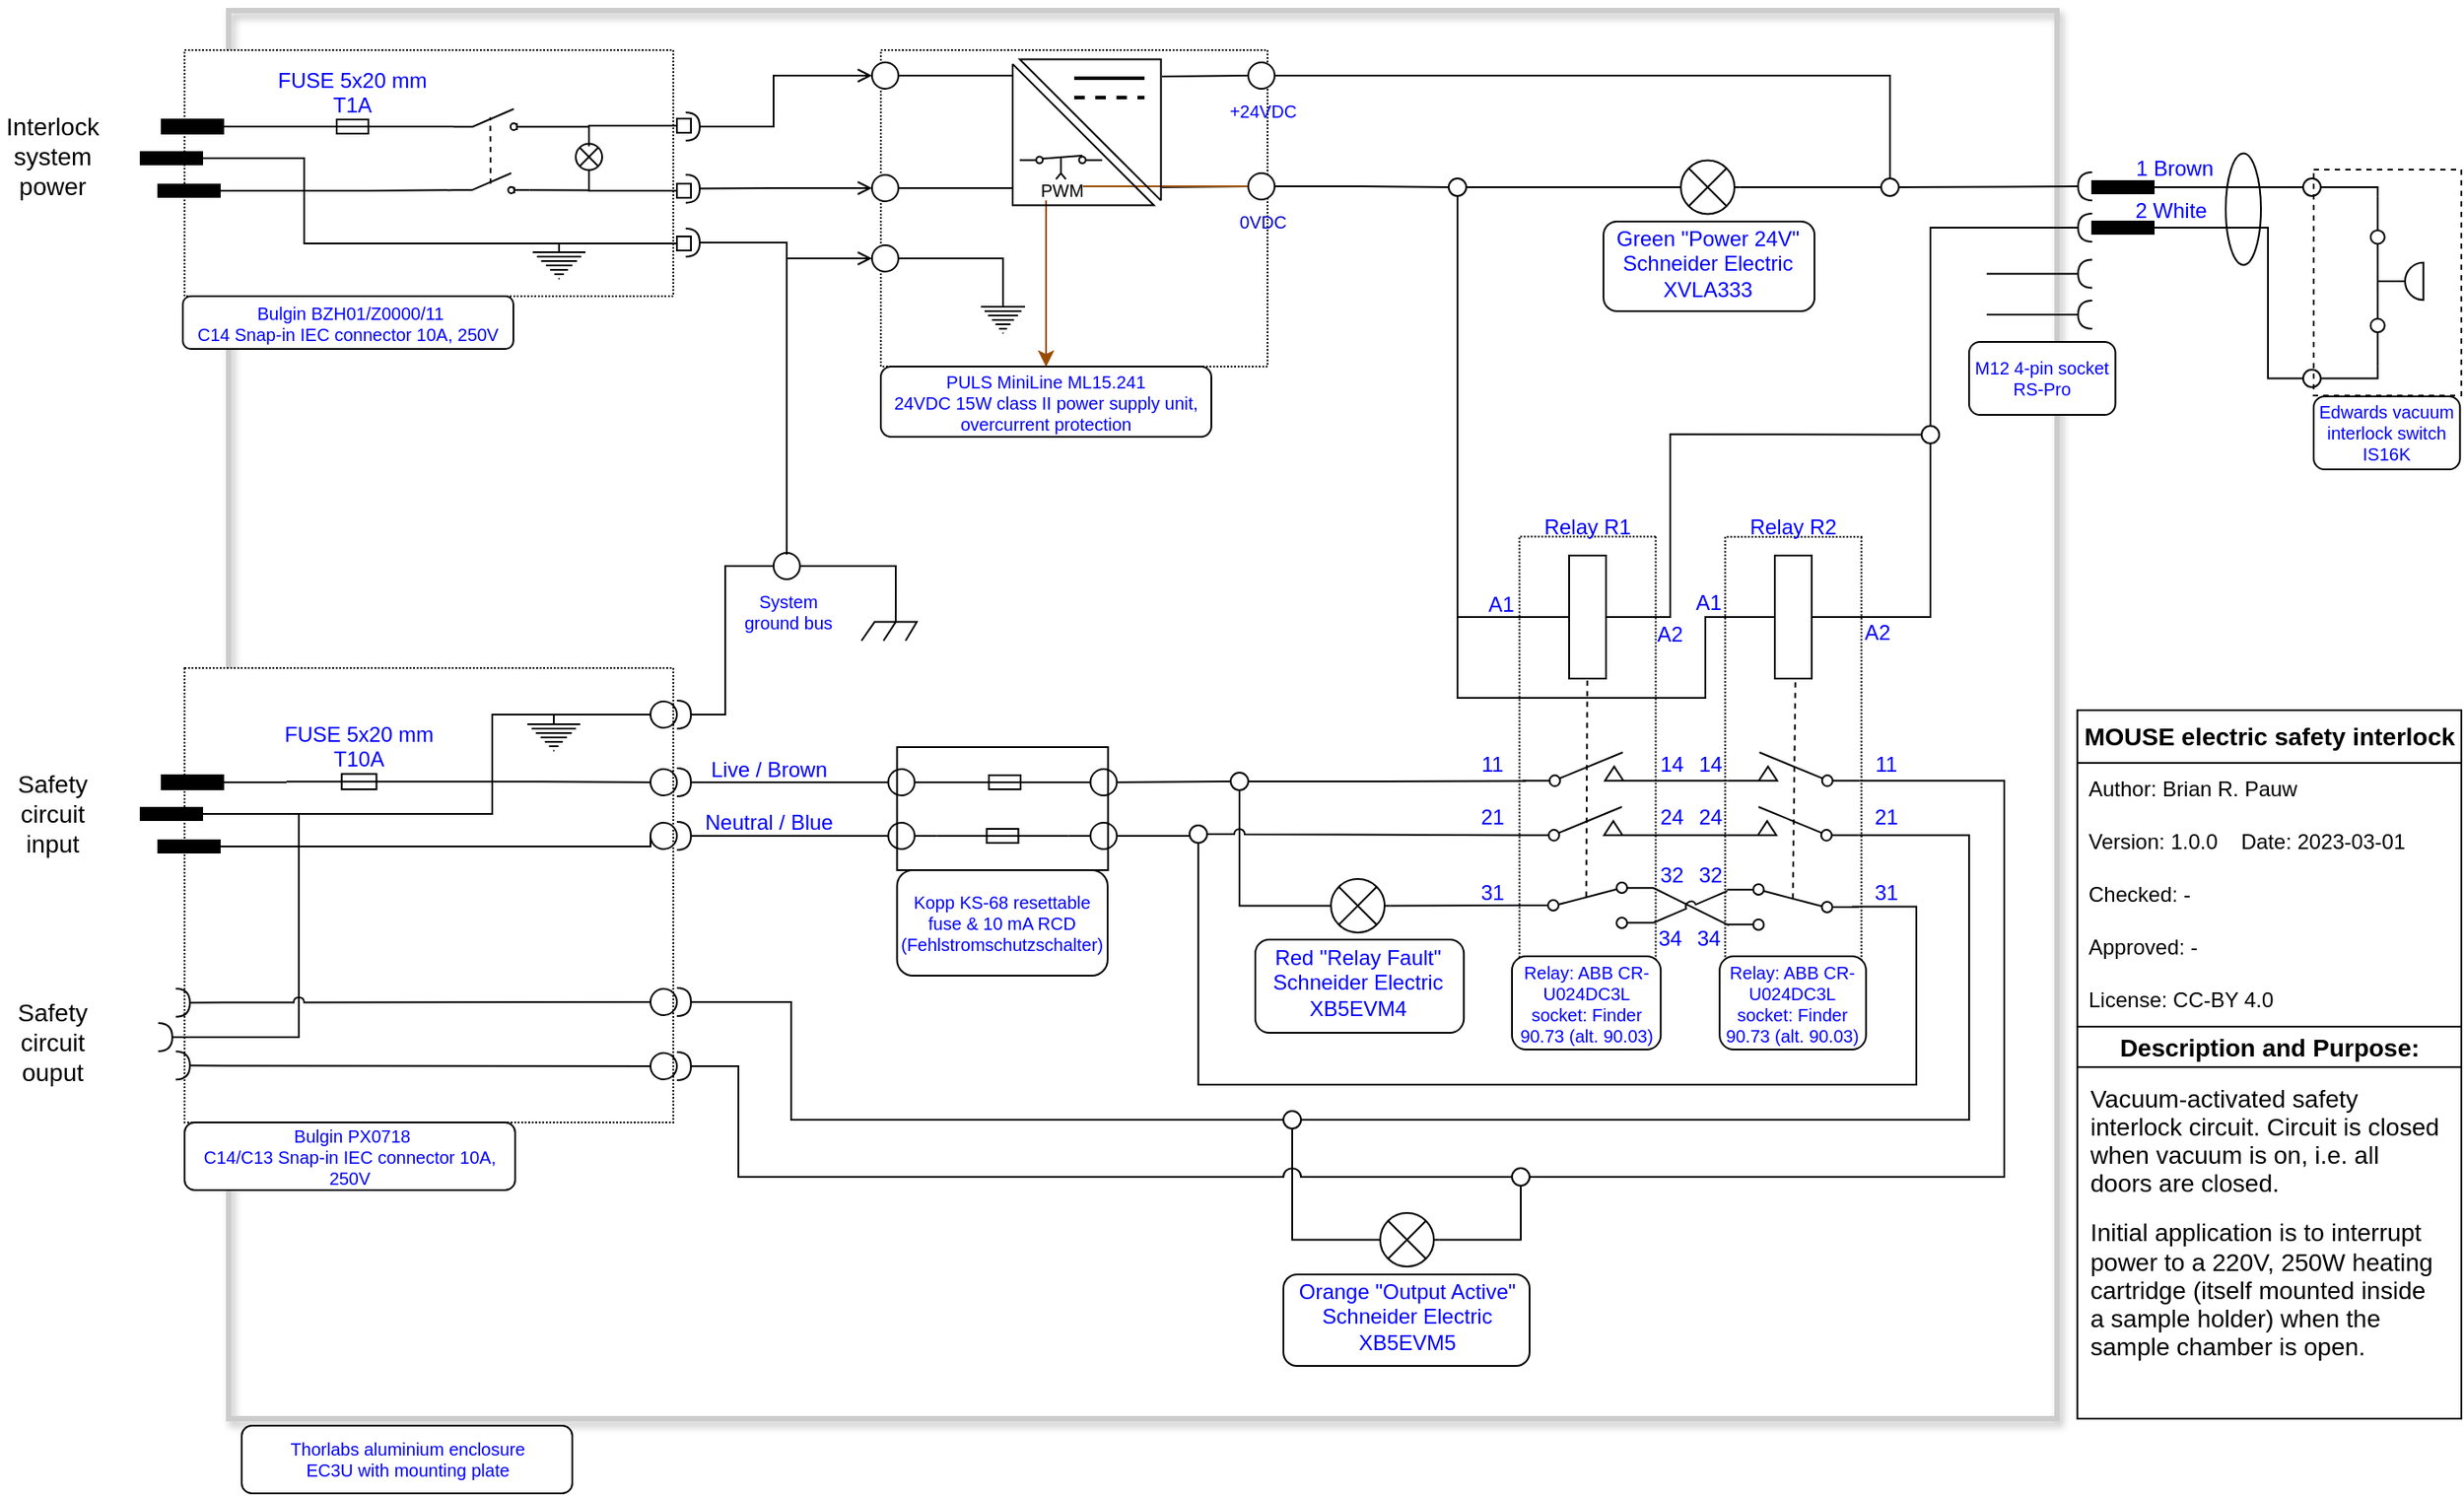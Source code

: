 <mxfile version="20.8.23" type="device"><diagram name="Page-1" id="7e0a89b8-554c-2b80-1dc8-d5c74ca68de4"><mxGraphModel dx="2534" dy="796" grid="1" gridSize="10" guides="1" tooltips="1" connect="1" arrows="1" fold="1" page="1" pageScale="1" pageWidth="1100" pageHeight="850" background="none" math="0" shadow="0"><root><mxCell id="0"/><mxCell id="1" parent="0"/><mxCell id="ckCSVQfEGdRcJk8xVcoI-210" value="" style="rounded=0;whiteSpace=wrap;html=1;strokeColor=#CCCCCC;strokeWidth=3;fontSize=10;fillColor=none;perimeterSpacing=4;shadow=1;glass=0;movable=1;resizable=1;rotatable=1;deletable=1;editable=1;connectable=1;locked=0;" parent="1" vertex="1"><mxGeometry x="70" y="19" width="1040" height="801" as="geometry"/></mxCell><mxCell id="ICg0djw-NJ7w4AId1BVs-18" value="" style="rounded=1;whiteSpace=wrap;html=1;fillColor=default;" parent="1" vertex="1"><mxGeometry x="670" y="738" width="140" height="52" as="geometry"/></mxCell><mxCell id="ICg0djw-NJ7w4AId1BVs-17" value="" style="rounded=1;whiteSpace=wrap;html=1;fillColor=default;" parent="1" vertex="1"><mxGeometry x="654" y="547.5" width="118.62" height="53" as="geometry"/></mxCell><mxCell id="ICg0djw-NJ7w4AId1BVs-16" value="" style="rounded=1;whiteSpace=wrap;html=1;fillColor=default;" parent="1" vertex="1"><mxGeometry x="852.07" y="139" width="120" height="51" as="geometry"/></mxCell><mxCell id="ckCSVQfEGdRcJk8xVcoI-97" value="" style="rounded=0;whiteSpace=wrap;html=1;strokeColor=default;strokeWidth=1;fontSize=10;fillColor=none;dashed=1;" parent="1" vertex="1"><mxGeometry x="1256" y="109.5" width="84" height="128.5" as="geometry"/></mxCell><mxCell id="txQ2n9w6fI8gjTXynblS-5" value="&#10;&#10;" style="shape=mxgraph.electrical.electro-mechanical.pressureActuatedSwitch;aspect=fixed;elSwitchState=on;rotation=-90;" parent="1" vertex="1"><mxGeometry x="1260" y="153" width="96.77" height="40" as="geometry"/></mxCell><mxCell id="ckCSVQfEGdRcJk8xVcoI-107" style="edgeStyle=orthogonalEdgeStyle;rounded=0;jumpStyle=none;orthogonalLoop=1;jettySize=auto;html=1;exitX=1;exitY=0.5;exitDx=0;exitDy=0;exitPerimeter=0;entryX=0;entryY=0.5;entryDx=0;entryDy=0;strokeWidth=1;fontSize=10;startArrow=none;startFill=0;endArrow=none;endFill=0;" parent="1" source="txQ2n9w6fI8gjTXynblS-70" target="txQ2n9w6fI8gjTXynblS-72" edge="1"><mxGeometry relative="1" as="geometry"/></mxCell><mxCell id="txQ2n9w6fI8gjTXynblS-70" value="&lt;font color=&quot;#0000ff&quot;&gt;Green &quot;Power 24V&quot;&lt;br&gt;Schneider Electric&lt;br&gt;XVLA333&lt;/font&gt;" style="pointerEvents=1;verticalLabelPosition=bottom;shadow=0;dashed=0;align=center;html=1;verticalAlign=top;shape=mxgraph.electrical.miscellaneous.light_bulb;strokeColor=#000000;strokeWidth=1;fillColor=none;" parent="1" vertex="1"><mxGeometry x="893.0" y="104.25" width="36.6" height="30.5" as="geometry"/></mxCell><mxCell id="ICg0djw-NJ7w4AId1BVs-4" style="edgeStyle=orthogonalEdgeStyle;rounded=0;orthogonalLoop=1;jettySize=auto;html=1;exitX=1;exitY=0.5;exitDx=0;exitDy=0;endArrow=halfCircle;endFill=0;" parent="1" source="txQ2n9w6fI8gjTXynblS-72" edge="1"><mxGeometry relative="1" as="geometry"><mxPoint x="1130" y="119" as="targetPoint"/></mxGeometry></mxCell><mxCell id="txQ2n9w6fI8gjTXynblS-72" value="" style="ellipse;whiteSpace=wrap;html=1;aspect=fixed;strokeColor=#000000;strokeWidth=1;fillColor=none;" parent="1" vertex="1"><mxGeometry x="1010" y="114.5" width="10" height="10" as="geometry"/></mxCell><mxCell id="ckCSVQfEGdRcJk8xVcoI-108" style="edgeStyle=orthogonalEdgeStyle;rounded=0;jumpStyle=none;orthogonalLoop=1;jettySize=auto;html=1;exitX=1;exitY=0.5;exitDx=0;exitDy=0;entryX=0;entryY=0.5;entryDx=0;entryDy=0;entryPerimeter=0;strokeWidth=1;fontSize=10;startArrow=none;startFill=0;endArrow=none;endFill=0;" parent="1" source="txQ2n9w6fI8gjTXynblS-81" target="txQ2n9w6fI8gjTXynblS-70" edge="1"><mxGeometry relative="1" as="geometry"/></mxCell><mxCell id="txQ2n9w6fI8gjTXynblS-81" value="" style="ellipse;whiteSpace=wrap;html=1;aspect=fixed;strokeColor=#000000;strokeWidth=1;fillColor=none;" parent="1" vertex="1"><mxGeometry x="764" y="114.5" width="10" height="10" as="geometry"/></mxCell><mxCell id="ckCSVQfEGdRcJk8xVcoI-25" value="" style="pointerEvents=1;verticalLabelPosition=bottom;shadow=0;dashed=0;align=center;html=1;verticalAlign=top;shape=mxgraph.electrical.miscellaneous.chassis;rounded=1;strokeColor=default;strokeWidth=1;fontSize=10;fillColor=none;" parent="1" vertex="1"><mxGeometry x="430" y="362" width="31.48" height="15.5" as="geometry"/></mxCell><mxCell id="ckCSVQfEGdRcJk8xVcoI-60" value="" style="group" parent="1" vertex="1" connectable="0"><mxGeometry x="436" y="41.5" width="229" height="220" as="geometry"/></mxCell><mxCell id="ckCSVQfEGdRcJk8xVcoI-45" value="" style="rounded=0;whiteSpace=wrap;html=1;strokeColor=default;strokeWidth=1;fontSize=10;fillColor=none;dashed=1;dashPattern=1 1;" parent="ckCSVQfEGdRcJk8xVcoI-60" vertex="1"><mxGeometry x="5" width="220" height="180" as="geometry"/></mxCell><mxCell id="ckCSVQfEGdRcJk8xVcoI-48" style="edgeStyle=none;rounded=0;jumpStyle=arc;orthogonalLoop=1;jettySize=auto;html=1;entryX=0;entryY=0.5;entryDx=0;entryDy=0;fontSize=10;endArrow=none;endFill=0;" parent="ckCSVQfEGdRcJk8xVcoI-60" target="ckCSVQfEGdRcJk8xVcoI-46" edge="1"><mxGeometry relative="1" as="geometry"><mxPoint x="165" y="15" as="sourcePoint"/></mxGeometry></mxCell><mxCell id="ckCSVQfEGdRcJk8xVcoI-49" style="edgeStyle=none;rounded=0;jumpStyle=arc;orthogonalLoop=1;jettySize=auto;html=1;entryX=0;entryY=0.5;entryDx=0;entryDy=0;fontSize=10;endArrow=none;endFill=0;" parent="ckCSVQfEGdRcJk8xVcoI-60" target="ckCSVQfEGdRcJk8xVcoI-47" edge="1"><mxGeometry relative="1" as="geometry"><mxPoint x="165" y="78" as="sourcePoint"/></mxGeometry></mxCell><mxCell id="ckCSVQfEGdRcJk8xVcoI-30" style="rounded=0;jumpStyle=arc;orthogonalLoop=1;jettySize=auto;html=1;exitX=1;exitY=0.5;exitDx=0;exitDy=0;entryX=1;entryY=0;entryDx=0;entryDy=0;entryPerimeter=0;fontSize=10;endArrow=none;endFill=0;" parent="ckCSVQfEGdRcJk8xVcoI-60" source="ckCSVQfEGdRcJk8xVcoI-27" edge="1"><mxGeometry relative="1" as="geometry"><mxPoint x="80" y="14.5" as="targetPoint"/></mxGeometry></mxCell><mxCell id="ckCSVQfEGdRcJk8xVcoI-27" value="" style="verticalLabelPosition=bottom;shadow=0;dashed=0;align=center;html=1;verticalAlign=top;strokeWidth=1;shape=ellipse;perimeter=ellipsePerimeter;rounded=1;strokeColor=default;fontSize=10;fillColor=default;" parent="ckCSVQfEGdRcJk8xVcoI-60" vertex="1"><mxGeometry y="7" width="15" height="15" as="geometry"/></mxCell><mxCell id="ckCSVQfEGdRcJk8xVcoI-32" style="rounded=0;jumpStyle=arc;orthogonalLoop=1;jettySize=auto;html=1;exitX=1;exitY=0.5;exitDx=0;exitDy=0;entryX=0;entryY=0;entryDx=0;entryDy=0;entryPerimeter=0;fontSize=10;endArrow=none;endFill=0;" parent="ckCSVQfEGdRcJk8xVcoI-60" source="ckCSVQfEGdRcJk8xVcoI-31" edge="1"><mxGeometry relative="1" as="geometry"><mxPoint x="80" y="78.5" as="targetPoint"/></mxGeometry></mxCell><mxCell id="ckCSVQfEGdRcJk8xVcoI-31" value="" style="verticalLabelPosition=bottom;shadow=0;dashed=0;align=center;html=1;verticalAlign=top;strokeWidth=1;shape=ellipse;perimeter=ellipsePerimeter;rounded=1;strokeColor=default;fontSize=10;fillColor=default;" parent="ckCSVQfEGdRcJk8xVcoI-60" vertex="1"><mxGeometry y="71" width="15" height="15" as="geometry"/></mxCell><mxCell id="ckCSVQfEGdRcJk8xVcoI-33" value="" style="verticalLabelPosition=bottom;shadow=0;dashed=0;align=center;html=1;verticalAlign=top;strokeWidth=1;shape=ellipse;perimeter=ellipsePerimeter;rounded=1;strokeColor=default;fontSize=10;fillColor=default;" parent="ckCSVQfEGdRcJk8xVcoI-60" vertex="1"><mxGeometry y="111" width="15" height="15" as="geometry"/></mxCell><mxCell id="ckCSVQfEGdRcJk8xVcoI-34" value="" style="pointerEvents=1;verticalLabelPosition=bottom;shadow=0;dashed=0;align=center;html=1;verticalAlign=top;shape=mxgraph.electrical.signal_sources.protective_earth;rounded=1;strokeColor=default;strokeWidth=1;fontSize=10;fillColor=none;" parent="ckCSVQfEGdRcJk8xVcoI-60" vertex="1"><mxGeometry x="62" y="141" width="25" height="20" as="geometry"/></mxCell><mxCell id="ckCSVQfEGdRcJk8xVcoI-35" style="edgeStyle=orthogonalEdgeStyle;rounded=0;jumpStyle=arc;orthogonalLoop=1;jettySize=auto;html=1;exitX=1;exitY=0.5;exitDx=0;exitDy=0;entryX=0.5;entryY=0;entryDx=0;entryDy=0;entryPerimeter=0;fontSize=10;endArrow=none;endFill=0;" parent="ckCSVQfEGdRcJk8xVcoI-60" source="ckCSVQfEGdRcJk8xVcoI-33" target="ckCSVQfEGdRcJk8xVcoI-34" edge="1"><mxGeometry relative="1" as="geometry"/></mxCell><mxCell id="ckCSVQfEGdRcJk8xVcoI-46" value="&lt;font color=&quot;#0000ff&quot;&gt;+24VDC&lt;/font&gt;" style="verticalLabelPosition=bottom;shadow=0;dashed=0;align=center;html=1;verticalAlign=top;strokeWidth=1;shape=ellipse;perimeter=ellipsePerimeter;rounded=1;strokeColor=default;fontSize=10;fillColor=default;" parent="ckCSVQfEGdRcJk8xVcoI-60" vertex="1"><mxGeometry x="214" y="7" width="15" height="15" as="geometry"/></mxCell><mxCell id="ojI98hlRGIgSmtG-94-0-5" value="" style="edgeStyle=orthogonalEdgeStyle;rounded=0;orthogonalLoop=1;jettySize=auto;html=1;strokeColor=#994C00;fontColor=#0000FF;" parent="ckCSVQfEGdRcJk8xVcoI-60" source="ckCSVQfEGdRcJk8xVcoI-47" target="ckCSVQfEGdRcJk8xVcoI-50" edge="1"><mxGeometry relative="1" as="geometry"/></mxCell><mxCell id="ojI98hlRGIgSmtG-94-0-6" value="" style="edgeStyle=orthogonalEdgeStyle;rounded=0;orthogonalLoop=1;jettySize=auto;html=1;strokeColor=#994C00;fontColor=#0000FF;" parent="ckCSVQfEGdRcJk8xVcoI-60" source="ckCSVQfEGdRcJk8xVcoI-47" target="ckCSVQfEGdRcJk8xVcoI-50" edge="1"><mxGeometry relative="1" as="geometry"/></mxCell><mxCell id="ckCSVQfEGdRcJk8xVcoI-47" value="&lt;font color=&quot;#0000cc&quot;&gt;0VDC&lt;/font&gt;" style="verticalLabelPosition=bottom;shadow=0;dashed=0;align=center;html=1;verticalAlign=top;strokeWidth=1;shape=ellipse;perimeter=ellipsePerimeter;rounded=1;strokeColor=default;fontSize=10;fillColor=default;" parent="ckCSVQfEGdRcJk8xVcoI-60" vertex="1"><mxGeometry x="214" y="70" width="15" height="15" as="geometry"/></mxCell><mxCell id="ckCSVQfEGdRcJk8xVcoI-50" value="&lt;font color=&quot;#0000ff&quot;&gt;PULS MiniLine ML15.241 &lt;br&gt;24VDC 15W class II power supply unit, &lt;br&gt;overcurrent protection&lt;/font&gt;" style="text;html=1;strokeColor=default;fillColor=none;align=center;verticalAlign=middle;whiteSpace=wrap;rounded=1;fontSize=10;strokeWidth=1;" parent="ckCSVQfEGdRcJk8xVcoI-60" vertex="1"><mxGeometry x="5" y="180" width="188" height="40" as="geometry"/></mxCell><mxCell id="ckCSVQfEGdRcJk8xVcoI-55" value="" style="group" parent="ckCSVQfEGdRcJk8xVcoI-60" vertex="1" connectable="0"><mxGeometry x="80" y="5.25" width="84.34" height="83" as="geometry"/></mxCell><mxCell id="ckCSVQfEGdRcJk8xVcoI-52" value="" style="endArrow=none;html=1;rounded=0;fontSize=10;jumpStyle=none;" parent="ckCSVQfEGdRcJk8xVcoI-55" edge="1"><mxGeometry width="50" height="50" relative="1" as="geometry"><mxPoint y="2.677" as="sourcePoint"/><mxPoint y="2.677" as="targetPoint"/><Array as="points"><mxPoint x="80.324" y="83"/><mxPoint y="83"/></Array></mxGeometry></mxCell><mxCell id="ckCSVQfEGdRcJk8xVcoI-53" value="" style="endArrow=none;html=1;rounded=0;fontSize=10;jumpStyle=none;" parent="ckCSVQfEGdRcJk8xVcoI-55" edge="1"><mxGeometry width="50" height="50" relative="1" as="geometry"><mxPoint x="84.34" y="80.323" as="sourcePoint"/><mxPoint x="84.34" y="80.323" as="targetPoint"/><Array as="points"><mxPoint x="4.016"/><mxPoint x="84.34"/></Array></mxGeometry></mxCell><mxCell id="ckCSVQfEGdRcJk8xVcoI-56" value="" style="endArrow=none;html=1;rounded=0;fontSize=10;jumpStyle=none;strokeWidth=2;" parent="ckCSVQfEGdRcJk8xVcoI-55" edge="1"><mxGeometry width="50" height="50" relative="1" as="geometry"><mxPoint x="35" y="10.75" as="sourcePoint"/><mxPoint x="75" y="10.75" as="targetPoint"/></mxGeometry></mxCell><mxCell id="ckCSVQfEGdRcJk8xVcoI-57" value="" style="endArrow=none;html=1;rounded=0;fontSize=10;jumpStyle=none;dashed=1;strokeWidth=2;" parent="ckCSVQfEGdRcJk8xVcoI-55" edge="1"><mxGeometry width="50" height="50" relative="1" as="geometry"><mxPoint x="35" y="21.75" as="sourcePoint"/><mxPoint x="75" y="21.75" as="targetPoint"/></mxGeometry></mxCell><mxCell id="ckCSVQfEGdRcJk8xVcoI-58" value="" style="pointerEvents=1;verticalLabelPosition=bottom;shadow=0;dashed=0;align=center;html=1;verticalAlign=top;shape=mxgraph.electrical.electro-mechanical.timeDelaySwitch;elSwitchState=on;rounded=1;strokeColor=default;strokeWidth=1;fontSize=10;fillColor=default;" parent="ckCSVQfEGdRcJk8xVcoI-60" vertex="1"><mxGeometry x="84" y="60" width="46.88" height="20" as="geometry"/></mxCell><mxCell id="ckCSVQfEGdRcJk8xVcoI-59" value="&lt;span style=&quot;color: rgb(0, 0, 0); font-family: Helvetica; font-size: 10px; font-style: normal; font-variant-ligatures: normal; font-variant-caps: normal; font-weight: 400; letter-spacing: normal; orphans: 2; text-align: center; text-indent: 0px; text-transform: none; widows: 2; word-spacing: 0px; -webkit-text-stroke-width: 0px; background-color: rgb(251, 251, 251); text-decoration-thickness: initial; text-decoration-style: initial; text-decoration-color: initial; float: none; display: inline !important;&quot;&gt;PWM&lt;/span&gt;" style="text;whiteSpace=wrap;html=1;fontSize=10;" parent="ckCSVQfEGdRcJk8xVcoI-60" vertex="1"><mxGeometry x="94" y="67.5" width="31" height="22.5" as="geometry"/></mxCell><mxCell id="ckCSVQfEGdRcJk8xVcoI-61" value="" style="group;fillColor=default;" parent="1" vertex="1" connectable="0"><mxGeometry x="20" y="41.5" width="303" height="170" as="geometry"/></mxCell><mxCell id="ckCSVQfEGdRcJk8xVcoI-23" value="" style="rounded=0;whiteSpace=wrap;html=1;fillColor=none;dashed=1;dashPattern=1 1;" parent="ckCSVQfEGdRcJk8xVcoI-61" vertex="1"><mxGeometry x="25" width="278" height="140" as="geometry"/></mxCell><mxCell id="ckCSVQfEGdRcJk8xVcoI-19" style="edgeStyle=none;rounded=0;orthogonalLoop=1;jettySize=auto;html=1;exitX=1;exitY=0.5;exitDx=0;exitDy=0;exitPerimeter=0;endArrow=box;endFill=0;" parent="ckCSVQfEGdRcJk8xVcoI-61" edge="1"><mxGeometry relative="1" as="geometry"><mxPoint x="313" y="43" as="targetPoint"/><mxPoint x="255" y="54.75" as="sourcePoint"/><Array as="points"><mxPoint x="255" y="43"/></Array></mxGeometry></mxCell><mxCell id="txQ2n9w6fI8gjTXynblS-42" value="" style="pointerEvents=1;verticalLabelPosition=bottom;shadow=0;dashed=0;align=center;html=1;verticalAlign=top;shape=mxgraph.electrical.miscellaneous.light_bulb;strokeColor=#000000;strokeWidth=1;fillColor=none;rotation=-90;" parent="ckCSVQfEGdRcJk8xVcoI-61" vertex="1"><mxGeometry x="246" y="53.25" width="18" height="15" as="geometry"/></mxCell><mxCell id="ckCSVQfEGdRcJk8xVcoI-4" value="" style="verticalLabelPosition=bottom;shadow=0;dashed=0;align=center;fillColor=strokeColor;html=1;verticalAlign=top;strokeWidth=1;shape=mxgraph.electrical.miscellaneous.mf_contact_2;rotation=-180;" parent="ckCSVQfEGdRcJk8xVcoI-61" vertex="1"><mxGeometry x="12" y="39.5" width="70" height="8" as="geometry"/></mxCell><mxCell id="ckCSVQfEGdRcJk8xVcoI-5" value="" style="verticalLabelPosition=bottom;shadow=0;dashed=0;align=center;fillColor=strokeColor;html=1;verticalAlign=top;strokeWidth=1;shape=mxgraph.electrical.miscellaneous.mf_contact_2;rotation=-180;" parent="ckCSVQfEGdRcJk8xVcoI-61" vertex="1"><mxGeometry y="58" width="70" height="7" as="geometry"/></mxCell><mxCell id="ckCSVQfEGdRcJk8xVcoI-6" value="" style="verticalLabelPosition=bottom;shadow=0;dashed=0;align=center;fillColor=strokeColor;html=1;verticalAlign=top;strokeWidth=1;shape=mxgraph.electrical.miscellaneous.mf_contact_2;rotation=-180;" parent="ckCSVQfEGdRcJk8xVcoI-61" vertex="1"><mxGeometry x="10" y="76.5" width="70" height="7" as="geometry"/></mxCell><mxCell id="txQ2n9w6fI8gjTXynblS-2" value="FUSE 5x20 mm&#10;T1A&#10;&#10;" style="shape=mxgraph.electrical.electro-mechanical.fuse2;aspect=fixed;elSwitchState=on;fontColor=#0000FF;" parent="ckCSVQfEGdRcJk8xVcoI-61" vertex="1"><mxGeometry x="83" y="27.5" width="75" height="20" as="geometry"/></mxCell><mxCell id="ckCSVQfEGdRcJk8xVcoI-7" value="" style="edgeStyle=orthogonalEdgeStyle;rounded=0;jumpStyle=arc;orthogonalLoop=1;jettySize=auto;html=1;exitX=0;exitY=0.5;exitDx=0;exitDy=0;exitPerimeter=0;entryX=0;entryY=0.8;entryDx=0;entryDy=0;endArrow=none;endFill=0;" parent="ckCSVQfEGdRcJk8xVcoI-61" source="ckCSVQfEGdRcJk8xVcoI-4" target="txQ2n9w6fI8gjTXynblS-2" edge="1"><mxGeometry relative="1" as="geometry"><mxPoint x="-16" y="46.5" as="sourcePoint"/><mxPoint x="163" y="49.6" as="targetPoint"/></mxGeometry></mxCell><mxCell id="ckCSVQfEGdRcJk8xVcoI-15" style="edgeStyle=orthogonalEdgeStyle;rounded=0;orthogonalLoop=1;jettySize=auto;html=1;exitX=1;exitY=0.84;exitDx=0;exitDy=0;entryX=1;entryY=0.5;entryDx=0;entryDy=0;entryPerimeter=0;endArrow=none;endFill=0;" parent="ckCSVQfEGdRcJk8xVcoI-61" source="ckCSVQfEGdRcJk8xVcoI-10" target="txQ2n9w6fI8gjTXynblS-42" edge="1"><mxGeometry relative="1" as="geometry"/></mxCell><mxCell id="ckCSVQfEGdRcJk8xVcoI-10" value="" style="shape=mxgraph.electrical.electro-mechanical.switchDisconnector;aspect=fixed;elSwitchState=off;" parent="ckCSVQfEGdRcJk8xVcoI-61" vertex="1"><mxGeometry x="178" y="33.5" width="45" height="12" as="geometry"/></mxCell><mxCell id="ckCSVQfEGdRcJk8xVcoI-13" style="edgeStyle=orthogonalEdgeStyle;rounded=0;orthogonalLoop=1;jettySize=auto;html=1;exitX=1;exitY=0.8;exitDx=0;exitDy=0;entryX=0;entryY=0.84;entryDx=0;entryDy=0;endArrow=none;endFill=0;" parent="ckCSVQfEGdRcJk8xVcoI-61" source="txQ2n9w6fI8gjTXynblS-2" target="ckCSVQfEGdRcJk8xVcoI-10" edge="1"><mxGeometry relative="1" as="geometry"/></mxCell><mxCell id="ckCSVQfEGdRcJk8xVcoI-14" style="edgeStyle=orthogonalEdgeStyle;rounded=0;orthogonalLoop=1;jettySize=auto;html=1;exitX=1;exitY=0.84;exitDx=0;exitDy=0;entryX=0;entryY=0.5;entryDx=0;entryDy=0;entryPerimeter=0;endArrow=none;endFill=0;" parent="ckCSVQfEGdRcJk8xVcoI-61" source="ckCSVQfEGdRcJk8xVcoI-11" target="txQ2n9w6fI8gjTXynblS-42" edge="1"><mxGeometry relative="1" as="geometry"/></mxCell><mxCell id="ckCSVQfEGdRcJk8xVcoI-11" value="" style="shape=mxgraph.electrical.electro-mechanical.switchDisconnector;aspect=fixed;elSwitchState=off;" parent="ckCSVQfEGdRcJk8xVcoI-61" vertex="1"><mxGeometry x="178" y="70" width="43.13" height="11.5" as="geometry"/></mxCell><mxCell id="ckCSVQfEGdRcJk8xVcoI-16" value="" style="endArrow=none;dashed=1;html=1;rounded=0;entryX=0.463;entryY=0.395;entryDx=0;entryDy=0;entryPerimeter=0;orthogonal=0;" parent="ckCSVQfEGdRcJk8xVcoI-61" target="ckCSVQfEGdRcJk8xVcoI-10" edge="1"><mxGeometry width="50" height="50" relative="1" as="geometry"><mxPoint x="199" y="76" as="sourcePoint"/><mxPoint x="193" y="220" as="targetPoint"/><Array as="points"><mxPoint x="199" y="60"/></Array></mxGeometry></mxCell><mxCell id="ckCSVQfEGdRcJk8xVcoI-20" style="edgeStyle=none;rounded=0;orthogonalLoop=1;jettySize=auto;html=1;endArrow=box;endFill=0;exitX=0.024;exitY=0.5;exitDx=0;exitDy=0;exitPerimeter=0;" parent="ckCSVQfEGdRcJk8xVcoI-61" source="txQ2n9w6fI8gjTXynblS-42" edge="1"><mxGeometry x="0.197" y="36" relative="1" as="geometry"><mxPoint x="313" y="80" as="targetPoint"/><mxPoint x="255" y="70" as="sourcePoint"/><Array as="points"><mxPoint x="255" y="80"/></Array><mxPoint y="1" as="offset"/></mxGeometry></mxCell><mxCell id="ckCSVQfEGdRcJk8xVcoI-22" style="edgeStyle=orthogonalEdgeStyle;rounded=0;orthogonalLoop=1;jettySize=auto;html=1;exitX=0;exitY=0.5;exitDx=0;exitDy=0;exitPerimeter=0;endArrow=box;endFill=0;jumpStyle=arc;" parent="ckCSVQfEGdRcJk8xVcoI-61" source="ckCSVQfEGdRcJk8xVcoI-5" edge="1"><mxGeometry relative="1" as="geometry"><mxPoint x="313" y="110" as="targetPoint"/><Array as="points"><mxPoint x="93" y="62"/><mxPoint x="93" y="110"/></Array></mxGeometry></mxCell><mxCell id="ckCSVQfEGdRcJk8xVcoI-24" value="&lt;font color=&quot;#0000ff&quot;&gt;&amp;nbsp;Bulgin BZH01/Z0000/11&lt;br style=&quot;font-size: 10px;&quot;&gt;C14 Snap-in IEC connector 10A, 250V&lt;/font&gt;" style="text;html=1;strokeColor=default;fillColor=default;align=center;verticalAlign=middle;whiteSpace=wrap;rounded=1;fontSize=10;strokeWidth=1;" parent="ckCSVQfEGdRcJk8xVcoI-61" vertex="1"><mxGeometry x="24" y="140" width="188" height="30" as="geometry"/></mxCell><mxCell id="ckCSVQfEGdRcJk8xVcoI-26" value="" style="pointerEvents=1;verticalLabelPosition=bottom;shadow=0;dashed=0;align=center;html=1;verticalAlign=top;shape=mxgraph.electrical.signal_sources.protective_earth;rounded=1;strokeColor=default;strokeWidth=1;fontSize=10;fillColor=none;" parent="ckCSVQfEGdRcJk8xVcoI-61" vertex="1"><mxGeometry x="223" y="110" width="30" height="20" as="geometry"/></mxCell><mxCell id="ckCSVQfEGdRcJk8xVcoI-12" style="edgeStyle=orthogonalEdgeStyle;rounded=0;orthogonalLoop=1;jettySize=auto;html=1;exitX=0;exitY=0.5;exitDx=0;exitDy=0;exitPerimeter=0;entryX=0;entryY=0.84;entryDx=0;entryDy=0;endArrow=none;endFill=0;" parent="ckCSVQfEGdRcJk8xVcoI-61" source="ckCSVQfEGdRcJk8xVcoI-6" target="ckCSVQfEGdRcJk8xVcoI-11" edge="1"><mxGeometry relative="1" as="geometry"/></mxCell><mxCell id="ckCSVQfEGdRcJk8xVcoI-64" style="edgeStyle=orthogonalEdgeStyle;rounded=0;jumpStyle=none;orthogonalLoop=1;jettySize=auto;html=1;exitX=0;exitY=0.5;exitDx=0;exitDy=0;strokeWidth=1;fontSize=10;startArrow=open;startFill=0;endArrow=halfCircle;endFill=0;" parent="1" source="ckCSVQfEGdRcJk8xVcoI-31" edge="1"><mxGeometry relative="1" as="geometry"><mxPoint x="330" y="120.333" as="targetPoint"/></mxGeometry></mxCell><mxCell id="ckCSVQfEGdRcJk8xVcoI-65" style="edgeStyle=orthogonalEdgeStyle;rounded=0;jumpStyle=none;orthogonalLoop=1;jettySize=auto;html=1;exitX=0;exitY=0.5;exitDx=0;exitDy=0;strokeWidth=1;fontSize=10;startArrow=open;startFill=0;endArrow=halfCircle;endFill=0;" parent="1" source="ckCSVQfEGdRcJk8xVcoI-27" edge="1"><mxGeometry relative="1" as="geometry"><mxPoint x="330" y="85" as="targetPoint"/><mxPoint x="430" y="51" as="sourcePoint"/><Array as="points"><mxPoint x="380" y="56"/><mxPoint x="380" y="85"/></Array></mxGeometry></mxCell><mxCell id="txQ2n9w6fI8gjTXynblS-62" value="" style="rounded=0;whiteSpace=wrap;html=1;dashed=1;strokeColor=#000000;strokeWidth=1;fillColor=none;rotation=90;dashPattern=1 1;" parent="1" vertex="1"><mxGeometry x="720.5" y="402.01" width="245.02" height="77.5" as="geometry"/></mxCell><mxCell id="txQ2n9w6fI8gjTXynblS-61" value="" style="rounded=0;whiteSpace=wrap;html=1;dashed=1;strokeColor=#000000;strokeWidth=1;fillColor=none;rotation=90;dashPattern=1 1;" parent="1" vertex="1"><mxGeometry x="839.63" y="400.01" width="240.77" height="77.5" as="geometry"/></mxCell><mxCell id="ckCSVQfEGdRcJk8xVcoI-115" style="edgeStyle=orthogonalEdgeStyle;rounded=0;jumpStyle=none;orthogonalLoop=1;jettySize=auto;html=1;exitX=0.5;exitY=1;exitDx=0;exitDy=0;exitPerimeter=0;strokeWidth=1;fontSize=10;startArrow=none;startFill=0;endArrow=none;endFill=0;entryX=0.5;entryY=1;entryDx=0;entryDy=0;" parent="1" source="txQ2n9w6fI8gjTXynblS-3" edge="1"><mxGeometry relative="1" as="geometry"><mxPoint x="769" y="240.25" as="targetPoint"/><Array as="points"><mxPoint x="910" y="364"/><mxPoint x="910" y="410"/><mxPoint x="769" y="410"/></Array><mxPoint x="916.5" y="364" as="sourcePoint"/></mxGeometry></mxCell><mxCell id="txQ2n9w6fI8gjTXynblS-3" value="" style="pointerEvents=1;verticalLabelPosition=bottom;shadow=0;dashed=0;align=center;html=1;verticalAlign=top;shape=mxgraph.electrical.electro-mechanical.relay_coil;rotation=90;" parent="1" vertex="1"><mxGeometry x="925" y="346.5" width="70" height="35" as="geometry"/></mxCell><mxCell id="ckCSVQfEGdRcJk8xVcoI-114" style="edgeStyle=orthogonalEdgeStyle;rounded=0;jumpStyle=none;orthogonalLoop=1;jettySize=auto;html=1;exitX=0.5;exitY=1;exitDx=0;exitDy=0;exitPerimeter=0;strokeWidth=1;fontSize=10;startArrow=none;startFill=0;endArrow=none;endFill=0;entryX=0.5;entryY=1;entryDx=0;entryDy=0;" parent="1" source="txQ2n9w6fI8gjTXynblS-23" target="txQ2n9w6fI8gjTXynblS-81" edge="1"><mxGeometry relative="1" as="geometry"><mxPoint x="769" y="230" as="targetPoint"/><mxPoint x="799.5" y="364" as="sourcePoint"/></mxGeometry></mxCell><mxCell id="txQ2n9w6fI8gjTXynblS-23" value="" style="pointerEvents=1;verticalLabelPosition=bottom;shadow=0;dashed=0;align=center;html=1;verticalAlign=top;shape=mxgraph.electrical.electro-mechanical.relay_coil;rotation=90;" parent="1" vertex="1"><mxGeometry x="808" y="346.5" width="70" height="35" as="geometry"/></mxCell><mxCell id="ckCSVQfEGdRcJk8xVcoI-112" style="edgeStyle=orthogonalEdgeStyle;rounded=0;jumpStyle=none;orthogonalLoop=1;jettySize=auto;html=1;exitX=0.5;exitY=1;exitDx=0;exitDy=0;entryX=0.5;entryY=0;entryDx=0;entryDy=0;entryPerimeter=0;strokeWidth=1;fontSize=10;startArrow=none;startFill=0;endArrow=none;endFill=0;" parent="1" source="ckCSVQfEGdRcJk8xVcoI-71" target="txQ2n9w6fI8gjTXynblS-3" edge="1"><mxGeometry relative="1" as="geometry"><mxPoint x="1000.5" y="364" as="targetPoint"/><Array as="points"><mxPoint x="1038" y="364"/></Array></mxGeometry></mxCell><mxCell id="ckCSVQfEGdRcJk8xVcoI-113" style="edgeStyle=orthogonalEdgeStyle;rounded=0;jumpStyle=none;orthogonalLoop=1;jettySize=auto;html=1;exitX=0;exitY=0.5;exitDx=0;exitDy=0;entryX=0.5;entryY=0;entryDx=0;entryDy=0;entryPerimeter=0;strokeWidth=1;fontSize=10;startArrow=none;startFill=0;endArrow=none;endFill=0;" parent="1" source="ckCSVQfEGdRcJk8xVcoI-71" target="txQ2n9w6fI8gjTXynblS-23" edge="1"><mxGeometry relative="1" as="geometry"><Array as="points"><mxPoint x="1015" y="260"/><mxPoint x="890" y="260"/><mxPoint x="890" y="364"/></Array></mxGeometry></mxCell><mxCell id="ICg0djw-NJ7w4AId1BVs-5" style="edgeStyle=orthogonalEdgeStyle;rounded=0;orthogonalLoop=1;jettySize=auto;html=1;exitX=0.5;exitY=0;exitDx=0;exitDy=0;endArrow=halfCircle;endFill=0;entryX=1;entryY=0.5;entryDx=0;entryDy=0;entryPerimeter=0;" parent="1" source="ckCSVQfEGdRcJk8xVcoI-71" target="ICg0djw-NJ7w4AId1BVs-12" edge="1"><mxGeometry relative="1" as="geometry"><mxPoint x="1153" y="143" as="targetPoint"/><Array as="points"><mxPoint x="1038" y="143"/></Array></mxGeometry></mxCell><mxCell id="ckCSVQfEGdRcJk8xVcoI-208" style="edgeStyle=orthogonalEdgeStyle;rounded=0;jumpStyle=arc;orthogonalLoop=1;jettySize=auto;html=1;exitX=1;exitY=0.5;exitDx=0;exitDy=0;entryX=1;entryY=0.1;entryDx=0;entryDy=0;strokeWidth=1;fontSize=10;startArrow=none;startFill=0;endArrow=none;endFill=0;" parent="1" source="ckCSVQfEGdRcJk8xVcoI-94" target="txQ2n9w6fI8gjTXynblS-5" edge="1"><mxGeometry relative="1" as="geometry"/></mxCell><mxCell id="ckCSVQfEGdRcJk8xVcoI-94" value="" style="ellipse;whiteSpace=wrap;html=1;aspect=fixed;strokeColor=#000000;strokeWidth=1;fillColor=none;" parent="1" vertex="1"><mxGeometry x="1250" y="114.5" width="10" height="10" as="geometry"/></mxCell><mxCell id="ckCSVQfEGdRcJk8xVcoI-99" style="edgeStyle=orthogonalEdgeStyle;rounded=0;jumpStyle=none;orthogonalLoop=1;jettySize=auto;html=1;exitX=1;exitY=0.5;exitDx=0;exitDy=0;entryX=0;entryY=0.1;entryDx=0;entryDy=0;strokeWidth=1;fontSize=10;startArrow=none;startFill=0;endArrow=none;endFill=0;" parent="1" source="ckCSVQfEGdRcJk8xVcoI-95" target="txQ2n9w6fI8gjTXynblS-5" edge="1"><mxGeometry relative="1" as="geometry"/></mxCell><mxCell id="ckCSVQfEGdRcJk8xVcoI-95" value="" style="ellipse;whiteSpace=wrap;html=1;aspect=fixed;strokeColor=#000000;strokeWidth=1;fillColor=none;" parent="1" vertex="1"><mxGeometry x="1250" y="223.25" width="10" height="10" as="geometry"/></mxCell><mxCell id="ckCSVQfEGdRcJk8xVcoI-100" value="&lt;font color=&quot;#0000ff&quot;&gt;Edwards vacuum interlock switch&lt;br&gt;IS16K&lt;/font&gt;" style="rounded=1;whiteSpace=wrap;html=1;strokeColor=default;strokeWidth=1;fontSize=10;fillColor=none;" parent="1" vertex="1"><mxGeometry x="1256" y="238.5" width="83.23" height="41.5" as="geometry"/></mxCell><mxCell id="ckCSVQfEGdRcJk8xVcoI-104" style="edgeStyle=orthogonalEdgeStyle;rounded=0;jumpStyle=none;orthogonalLoop=1;jettySize=auto;html=1;exitX=1;exitY=0.5;exitDx=0;exitDy=0;entryX=0;entryY=0.5;entryDx=0;entryDy=0;strokeWidth=1;fontSize=10;startArrow=none;startFill=0;endArrow=none;endFill=0;" parent="1" source="ckCSVQfEGdRcJk8xVcoI-47" target="txQ2n9w6fI8gjTXynblS-81" edge="1"><mxGeometry relative="1" as="geometry"/></mxCell><mxCell id="ckCSVQfEGdRcJk8xVcoI-105" style="edgeStyle=orthogonalEdgeStyle;rounded=0;jumpStyle=none;orthogonalLoop=1;jettySize=auto;html=1;exitX=1;exitY=0.5;exitDx=0;exitDy=0;entryX=0.5;entryY=0;entryDx=0;entryDy=0;strokeWidth=1;fontSize=10;startArrow=none;startFill=0;endArrow=none;endFill=0;" parent="1" source="ckCSVQfEGdRcJk8xVcoI-46" target="txQ2n9w6fI8gjTXynblS-72" edge="1"><mxGeometry relative="1" as="geometry"/></mxCell><mxCell id="ckCSVQfEGdRcJk8xVcoI-131" style="edgeStyle=orthogonalEdgeStyle;rounded=0;jumpStyle=none;orthogonalLoop=1;jettySize=auto;html=1;exitX=1;exitY=0.62;exitDx=0;exitDy=0;entryX=0;entryY=0.62;entryDx=0;entryDy=0;strokeWidth=1;fontSize=10;startArrow=none;startFill=0;endArrow=none;endFill=0;" parent="1" source="ckCSVQfEGdRcJk8xVcoI-121" target="ckCSVQfEGdRcJk8xVcoI-126" edge="1"><mxGeometry relative="1" as="geometry"/></mxCell><mxCell id="ckCSVQfEGdRcJk8xVcoI-121" value="" style="pointerEvents=1;verticalLabelPosition=bottom;shadow=0;dashed=0;align=center;html=1;verticalAlign=top;shape=mxgraph.electrical.electro-mechanical.springReturn3;elSwitchState=off;rounded=1;strokeColor=default;strokeWidth=1;fontSize=10;fillColor=none;" parent="1" vertex="1"><mxGeometry x="806" y="441" width="75" height="26" as="geometry"/></mxCell><mxCell id="ckCSVQfEGdRcJk8xVcoI-132" style="edgeStyle=orthogonalEdgeStyle;rounded=0;jumpStyle=none;orthogonalLoop=1;jettySize=auto;html=1;exitX=1;exitY=0.62;exitDx=0;exitDy=0;entryX=0;entryY=0.62;entryDx=0;entryDy=0;strokeWidth=1;fontSize=10;startArrow=none;startFill=0;endArrow=none;endFill=0;" parent="1" source="ckCSVQfEGdRcJk8xVcoI-122" target="ckCSVQfEGdRcJk8xVcoI-127" edge="1"><mxGeometry relative="1" as="geometry"/></mxCell><mxCell id="ckCSVQfEGdRcJk8xVcoI-122" value="" style="pointerEvents=1;verticalLabelPosition=bottom;shadow=0;dashed=0;align=center;html=1;verticalAlign=top;shape=mxgraph.electrical.electro-mechanical.springReturn3;elSwitchState=off;rounded=1;strokeColor=default;strokeWidth=1;fontSize=10;fillColor=none;" parent="1" vertex="1"><mxGeometry x="805.5" y="472" width="75" height="26" as="geometry"/></mxCell><mxCell id="ckCSVQfEGdRcJk8xVcoI-133" style="rounded=0;jumpStyle=arc;orthogonalLoop=1;jettySize=auto;html=1;exitX=1;exitY=0.12;exitDx=0;exitDy=0;strokeWidth=1;fontSize=10;startArrow=none;startFill=0;endArrow=none;endFill=0;entryX=0.984;entryY=0.902;entryDx=0;entryDy=0;entryPerimeter=0;" parent="1" source="ckCSVQfEGdRcJk8xVcoI-123" target="ckCSVQfEGdRcJk8xVcoI-128" edge="1"><mxGeometry relative="1" as="geometry"><mxPoint x="920" y="537" as="targetPoint"/></mxGeometry></mxCell><mxCell id="ckCSVQfEGdRcJk8xVcoI-134" style="rounded=0;jumpStyle=arc;orthogonalLoop=1;jettySize=auto;html=1;exitX=1;exitY=0.88;exitDx=0;exitDy=0;entryX=0.997;entryY=0.148;entryDx=0;entryDy=0;entryPerimeter=0;strokeWidth=1;fontSize=10;startArrow=none;startFill=0;endArrow=none;endFill=0;" parent="1" source="ckCSVQfEGdRcJk8xVcoI-123" target="ckCSVQfEGdRcJk8xVcoI-128" edge="1"><mxGeometry relative="1" as="geometry"/></mxCell><mxCell id="ckCSVQfEGdRcJk8xVcoI-199" style="edgeStyle=orthogonalEdgeStyle;rounded=0;jumpStyle=arc;orthogonalLoop=1;jettySize=auto;html=1;exitX=0;exitY=0.5;exitDx=0;exitDy=0;entryX=1;entryY=0.5;entryDx=0;entryDy=0;entryPerimeter=0;strokeWidth=1;fontSize=10;startArrow=none;startFill=0;endArrow=none;endFill=0;" parent="1" source="ckCSVQfEGdRcJk8xVcoI-123" target="ckCSVQfEGdRcJk8xVcoI-198" edge="1"><mxGeometry relative="1" as="geometry"/></mxCell><mxCell id="ckCSVQfEGdRcJk8xVcoI-123" value="" style="shape=mxgraph.electrical.electro-mechanical.twoWaySwitch;aspect=fixed;elSwitchState=2;rounded=1;strokeColor=default;strokeWidth=1;fontSize=10;fillColor=none;" parent="1" vertex="1"><mxGeometry x="805.5" y="515" width="75" height="26" as="geometry"/></mxCell><mxCell id="ckCSVQfEGdRcJk8xVcoI-125" value="" style="endArrow=none;dashed=1;html=1;rounded=0;orthogonal=0;exitX=0.49;exitY=0.314;exitDx=0;exitDy=0;exitPerimeter=0;" parent="1" source="ckCSVQfEGdRcJk8xVcoI-123" target="txQ2n9w6fI8gjTXynblS-23" edge="1"><mxGeometry width="50" height="50" relative="1" as="geometry"><mxPoint x="843" y="520" as="sourcePoint"/><mxPoint x="842.884" y="449" as="targetPoint"/><Array as="points"/></mxGeometry></mxCell><mxCell id="ckCSVQfEGdRcJk8xVcoI-126" value="" style="pointerEvents=1;verticalLabelPosition=bottom;shadow=0;dashed=0;align=center;html=1;verticalAlign=top;shape=mxgraph.electrical.electro-mechanical.springReturn3;elSwitchState=off;rounded=1;strokeColor=default;strokeWidth=1;fontSize=10;fillColor=none;flipH=1;" parent="1" vertex="1"><mxGeometry x="922.75" y="441" width="75" height="26" as="geometry"/></mxCell><mxCell id="ckCSVQfEGdRcJk8xVcoI-127" value="" style="pointerEvents=1;verticalLabelPosition=bottom;shadow=0;dashed=0;align=center;html=1;verticalAlign=top;shape=mxgraph.electrical.electro-mechanical.springReturn3;elSwitchState=off;rounded=1;strokeColor=default;strokeWidth=1;fontSize=10;fillColor=none;flipH=1;" parent="1" vertex="1"><mxGeometry x="922.25" y="472" width="75" height="26" as="geometry"/></mxCell><mxCell id="ckCSVQfEGdRcJk8xVcoI-128" value="" style="shape=mxgraph.electrical.electro-mechanical.twoWaySwitch;aspect=fixed;elSwitchState=2;rounded=1;strokeColor=default;strokeWidth=1;fontSize=10;fillColor=none;flipH=1;flipV=0;" parent="1" vertex="1"><mxGeometry x="922.25" y="516" width="75" height="26" as="geometry"/></mxCell><mxCell id="ckCSVQfEGdRcJk8xVcoI-129" value="" style="endArrow=none;dashed=1;html=1;rounded=0;orthogonal=0;exitX=0.5;exitY=0.314;exitDx=0;exitDy=0;exitPerimeter=0;entryX=1.021;entryY=0.465;entryDx=0;entryDy=0;entryPerimeter=0;" parent="1" source="ckCSVQfEGdRcJk8xVcoI-128" target="txQ2n9w6fI8gjTXynblS-3" edge="1"><mxGeometry width="50" height="50" relative="1" as="geometry"><mxPoint x="959.165" y="587.0" as="sourcePoint"/><mxPoint x="959.86" y="449" as="targetPoint"/><Array as="points"/></mxGeometry></mxCell><mxCell id="ckCSVQfEGdRcJk8xVcoI-156" value="" style="rounded=0;whiteSpace=wrap;html=1;fillColor=default;dashed=1;dashPattern=1 1;" parent="1" vertex="1"><mxGeometry x="45" y="393" width="278" height="258.5" as="geometry"/></mxCell><mxCell id="ckCSVQfEGdRcJk8xVcoI-159" value="" style="verticalLabelPosition=bottom;shadow=0;dashed=0;align=center;fillColor=strokeColor;html=1;verticalAlign=top;strokeWidth=1;shape=mxgraph.electrical.miscellaneous.mf_contact_2;rotation=-180;" parent="1" vertex="1"><mxGeometry x="32" y="454" width="70" height="8" as="geometry"/></mxCell><mxCell id="ckCSVQfEGdRcJk8xVcoI-178" style="edgeStyle=orthogonalEdgeStyle;rounded=0;jumpStyle=arc;orthogonalLoop=1;jettySize=auto;html=1;exitX=0;exitY=0.5;exitDx=0;exitDy=0;exitPerimeter=0;entryX=0;entryY=0.5;entryDx=0;entryDy=0;strokeWidth=1;fontSize=10;startArrow=none;startFill=0;endArrow=none;endFill=0;" parent="1" source="ckCSVQfEGdRcJk8xVcoI-160" target="ckCSVQfEGdRcJk8xVcoI-177" edge="1"><mxGeometry relative="1" as="geometry"><Array as="points"><mxPoint x="220" y="476"/><mxPoint x="220" y="420"/></Array></mxGeometry></mxCell><mxCell id="ckCSVQfEGdRcJk8xVcoI-192" style="edgeStyle=orthogonalEdgeStyle;rounded=0;jumpStyle=arc;orthogonalLoop=1;jettySize=auto;html=1;exitX=0;exitY=0.5;exitDx=0;exitDy=0;exitPerimeter=0;strokeWidth=1;fontSize=10;startArrow=none;startFill=0;endArrow=halfCircle;endFill=0;" parent="1" source="ckCSVQfEGdRcJk8xVcoI-160" edge="1"><mxGeometry relative="1" as="geometry"><mxPoint x="30" y="603" as="targetPoint"/><Array as="points"><mxPoint x="110" y="476"/><mxPoint x="110" y="603"/></Array></mxGeometry></mxCell><mxCell id="ckCSVQfEGdRcJk8xVcoI-160" value="" style="verticalLabelPosition=bottom;shadow=0;dashed=0;align=center;fillColor=strokeColor;html=1;verticalAlign=top;strokeWidth=1;shape=mxgraph.electrical.miscellaneous.mf_contact_2;rotation=-180;" parent="1" vertex="1"><mxGeometry x="20" y="472.5" width="70" height="7" as="geometry"/></mxCell><mxCell id="ckCSVQfEGdRcJk8xVcoI-161" value="" style="verticalLabelPosition=bottom;shadow=0;dashed=0;align=center;fillColor=strokeColor;html=1;verticalAlign=top;strokeWidth=1;shape=mxgraph.electrical.miscellaneous.mf_contact_2;rotation=-180;" parent="1" vertex="1"><mxGeometry x="30" y="491" width="70" height="7" as="geometry"/></mxCell><mxCell id="ckCSVQfEGdRcJk8xVcoI-162" value="FUSE 5x20 mm&#10;T10A&#10;&#10;" style="shape=mxgraph.electrical.electro-mechanical.fuse2;aspect=fixed;elSwitchState=on;fontColor=#0000FF;" parent="1" vertex="1"><mxGeometry x="103" y="440" width="82.5" height="22" as="geometry"/></mxCell><mxCell id="ckCSVQfEGdRcJk8xVcoI-163" value="" style="edgeStyle=orthogonalEdgeStyle;rounded=0;jumpStyle=arc;orthogonalLoop=1;jettySize=auto;html=1;exitX=0;exitY=0.5;exitDx=0;exitDy=0;exitPerimeter=0;entryX=0;entryY=0.8;entryDx=0;entryDy=0;endArrow=none;endFill=0;" parent="1" source="ckCSVQfEGdRcJk8xVcoI-159" target="ckCSVQfEGdRcJk8xVcoI-162" edge="1"><mxGeometry relative="1" as="geometry"><mxPoint x="4" y="461" as="sourcePoint"/><mxPoint x="183" y="464.1" as="targetPoint"/></mxGeometry></mxCell><mxCell id="ckCSVQfEGdRcJk8xVcoI-166" style="edgeStyle=orthogonalEdgeStyle;rounded=0;orthogonalLoop=1;jettySize=auto;html=1;exitX=1;exitY=0.8;exitDx=0;exitDy=0;entryX=0;entryY=0.5;entryDx=0;entryDy=0;endArrow=none;endFill=0;" parent="1" source="ckCSVQfEGdRcJk8xVcoI-162" target="ckCSVQfEGdRcJk8xVcoI-175" edge="1"><mxGeometry relative="1" as="geometry"><mxPoint x="198" y="458.08" as="targetPoint"/></mxGeometry></mxCell><mxCell id="ckCSVQfEGdRcJk8xVcoI-172" value="&lt;font color=&quot;#0000ff&quot;&gt;&amp;nbsp;Bulgin PX0718&lt;br style=&quot;font-size: 10px;&quot;&gt;C14/C13 Snap-in IEC connector 10A, 250V&lt;/font&gt;" style="text;html=1;strokeColor=default;fillColor=default;align=center;verticalAlign=middle;whiteSpace=wrap;rounded=1;fontSize=10;strokeWidth=1;" parent="1" vertex="1"><mxGeometry x="45" y="651.5" width="188" height="38.5" as="geometry"/></mxCell><mxCell id="ckCSVQfEGdRcJk8xVcoI-173" value="" style="pointerEvents=1;verticalLabelPosition=bottom;shadow=0;dashed=0;align=center;html=1;verticalAlign=top;shape=mxgraph.electrical.signal_sources.protective_earth;rounded=1;strokeColor=default;strokeWidth=1;fontSize=10;fillColor=none;" parent="1" vertex="1"><mxGeometry x="240" y="420" width="30" height="20" as="geometry"/></mxCell><mxCell id="ckCSVQfEGdRcJk8xVcoI-174" style="edgeStyle=orthogonalEdgeStyle;rounded=0;orthogonalLoop=1;jettySize=auto;html=1;exitX=0;exitY=0.5;exitDx=0;exitDy=0;exitPerimeter=0;entryX=0;entryY=0.5;entryDx=0;entryDy=0;endArrow=none;endFill=0;" parent="1" source="ckCSVQfEGdRcJk8xVcoI-161" target="ckCSVQfEGdRcJk8xVcoI-176" edge="1"><mxGeometry relative="1" as="geometry"><mxPoint x="198" y="494.16" as="targetPoint"/><Array as="points"><mxPoint x="310" y="495"/></Array></mxGeometry></mxCell><mxCell id="ckCSVQfEGdRcJk8xVcoI-215" style="edgeStyle=orthogonalEdgeStyle;rounded=0;jumpStyle=arc;orthogonalLoop=1;jettySize=auto;html=1;exitX=1;exitY=0.5;exitDx=0;exitDy=0;entryX=0;entryY=0.5;entryDx=0;entryDy=0;strokeWidth=1;fontSize=10;startArrow=halfCircle;startFill=0;endArrow=none;endFill=0;" parent="1" source="ckCSVQfEGdRcJk8xVcoI-175" target="ckCSVQfEGdRcJk8xVcoI-213" edge="1"><mxGeometry relative="1" as="geometry"/></mxCell><mxCell id="ckCSVQfEGdRcJk8xVcoI-175" value="" style="verticalLabelPosition=bottom;shadow=0;dashed=0;align=center;html=1;verticalAlign=top;strokeWidth=1;shape=ellipse;perimeter=ellipsePerimeter;rounded=1;strokeColor=default;fontSize=10;fillColor=none;" parent="1" vertex="1"><mxGeometry x="310" y="450.5" width="15" height="15" as="geometry"/></mxCell><mxCell id="ckCSVQfEGdRcJk8xVcoI-216" style="edgeStyle=orthogonalEdgeStyle;rounded=0;jumpStyle=arc;orthogonalLoop=1;jettySize=auto;html=1;exitX=1;exitY=0.5;exitDx=0;exitDy=0;entryX=0;entryY=0.5;entryDx=0;entryDy=0;strokeWidth=1;fontSize=10;startArrow=halfCircle;startFill=0;endArrow=none;endFill=0;" parent="1" source="ckCSVQfEGdRcJk8xVcoI-176" target="ckCSVQfEGdRcJk8xVcoI-214" edge="1"><mxGeometry relative="1" as="geometry"/></mxCell><mxCell id="ckCSVQfEGdRcJk8xVcoI-176" value="" style="verticalLabelPosition=bottom;shadow=0;dashed=0;align=center;html=1;verticalAlign=top;strokeWidth=1;shape=ellipse;perimeter=ellipsePerimeter;rounded=1;strokeColor=default;fontSize=10;fillColor=none;" parent="1" vertex="1"><mxGeometry x="310" y="481" width="15" height="15" as="geometry"/></mxCell><mxCell id="ckCSVQfEGdRcJk8xVcoI-177" value="" style="verticalLabelPosition=bottom;shadow=0;dashed=0;align=center;html=1;verticalAlign=top;strokeWidth=1;shape=ellipse;perimeter=ellipsePerimeter;rounded=1;strokeColor=default;fontSize=10;fillColor=none;" parent="1" vertex="1"><mxGeometry x="310" y="412" width="15" height="15" as="geometry"/></mxCell><mxCell id="ckCSVQfEGdRcJk8xVcoI-190" style="edgeStyle=orthogonalEdgeStyle;rounded=0;jumpStyle=arc;orthogonalLoop=1;jettySize=auto;html=1;exitX=0;exitY=0.5;exitDx=0;exitDy=0;strokeWidth=1;fontSize=10;startArrow=none;startFill=0;endArrow=halfCircle;endFill=0;" parent="1" source="ckCSVQfEGdRcJk8xVcoI-179" edge="1"><mxGeometry relative="1" as="geometry"><mxPoint x="40" y="583.333" as="targetPoint"/></mxGeometry></mxCell><mxCell id="ckCSVQfEGdRcJk8xVcoI-195" style="edgeStyle=orthogonalEdgeStyle;rounded=0;jumpStyle=arc;orthogonalLoop=1;jettySize=auto;html=1;exitX=1;exitY=0.5;exitDx=0;exitDy=0;entryX=1;entryY=0.62;entryDx=0;entryDy=0;strokeWidth=1;fontSize=10;startArrow=none;startFill=0;endArrow=none;endFill=0;" parent="1" source="CDq13vAF_M1vVDfkKoGK-6" target="ckCSVQfEGdRcJk8xVcoI-126" edge="1"><mxGeometry relative="1" as="geometry"><Array as="points"><mxPoint x="1080" y="683"/><mxPoint x="1080" y="457"/></Array></mxGeometry></mxCell><mxCell id="ckCSVQfEGdRcJk8xVcoI-196" style="edgeStyle=orthogonalEdgeStyle;rounded=0;jumpStyle=arc;orthogonalLoop=1;jettySize=auto;html=1;exitX=1;exitY=0.5;exitDx=0;exitDy=0;entryX=1;entryY=0.62;entryDx=0;entryDy=0;strokeWidth=1;fontSize=10;startArrow=none;startFill=0;endArrow=none;endFill=0;" parent="1" source="CDq13vAF_M1vVDfkKoGK-2" target="ckCSVQfEGdRcJk8xVcoI-127" edge="1"><mxGeometry relative="1" as="geometry"><Array as="points"><mxPoint x="680" y="650"/><mxPoint x="1060" y="650"/><mxPoint x="1060" y="488"/></Array></mxGeometry></mxCell><mxCell id="CDq13vAF_M1vVDfkKoGK-5" style="edgeStyle=orthogonalEdgeStyle;rounded=0;orthogonalLoop=1;jettySize=auto;html=1;exitX=1;exitY=0.5;exitDx=0;exitDy=0;entryX=0;entryY=0.5;entryDx=0;entryDy=0;endArrow=none;endFill=0;startArrow=halfCircle;startFill=0;" parent="1" source="ckCSVQfEGdRcJk8xVcoI-179" target="CDq13vAF_M1vVDfkKoGK-2" edge="1"><mxGeometry relative="1" as="geometry"><Array as="points"><mxPoint x="390" y="583"/><mxPoint x="390" y="650"/><mxPoint x="670" y="650"/></Array></mxGeometry></mxCell><mxCell id="ckCSVQfEGdRcJk8xVcoI-179" value="" style="verticalLabelPosition=bottom;shadow=0;dashed=0;align=center;html=1;verticalAlign=top;strokeWidth=1;shape=ellipse;perimeter=ellipsePerimeter;rounded=1;strokeColor=default;fontSize=10;fillColor=none;" parent="1" vertex="1"><mxGeometry x="310" y="575.5" width="15" height="15" as="geometry"/></mxCell><mxCell id="ckCSVQfEGdRcJk8xVcoI-191" style="edgeStyle=orthogonalEdgeStyle;rounded=0;jumpStyle=arc;orthogonalLoop=1;jettySize=auto;html=1;exitX=0;exitY=0.5;exitDx=0;exitDy=0;strokeWidth=1;fontSize=10;startArrow=none;startFill=0;endArrow=halfCircle;endFill=0;" parent="1" source="ckCSVQfEGdRcJk8xVcoI-180" edge="1"><mxGeometry relative="1" as="geometry"><mxPoint x="40" y="619.167" as="targetPoint"/></mxGeometry></mxCell><mxCell id="ckCSVQfEGdRcJk8xVcoI-180" value="" style="verticalLabelPosition=bottom;shadow=0;dashed=0;align=center;html=1;verticalAlign=top;strokeWidth=1;shape=ellipse;perimeter=ellipsePerimeter;rounded=1;strokeColor=default;fontSize=10;fillColor=none;" parent="1" vertex="1"><mxGeometry x="310" y="612" width="15" height="15" as="geometry"/></mxCell><mxCell id="ckCSVQfEGdRcJk8xVcoI-185" style="edgeStyle=orthogonalEdgeStyle;rounded=0;jumpStyle=arc;orthogonalLoop=1;jettySize=auto;html=1;exitX=1;exitY=0.5;exitDx=0;exitDy=0;entryX=0.62;entryY=0;entryDx=0;entryDy=0;entryPerimeter=0;strokeWidth=1;fontSize=10;startArrow=none;startFill=0;endArrow=none;endFill=0;" parent="1" source="ckCSVQfEGdRcJk8xVcoI-184" target="ckCSVQfEGdRcJk8xVcoI-25" edge="1"><mxGeometry relative="1" as="geometry"/></mxCell><mxCell id="ckCSVQfEGdRcJk8xVcoI-186" style="edgeStyle=orthogonalEdgeStyle;rounded=0;jumpStyle=arc;orthogonalLoop=1;jettySize=auto;html=1;exitX=0.5;exitY=0;exitDx=0;exitDy=0;strokeWidth=1;fontSize=10;startArrow=none;startFill=0;endArrow=halfCircle;endFill=0;" parent="1" edge="1"><mxGeometry relative="1" as="geometry"><mxPoint x="330" y="151" as="targetPoint"/><mxPoint x="387.5" y="328.5" as="sourcePoint"/><Array as="points"><mxPoint x="388" y="151"/></Array></mxGeometry></mxCell><mxCell id="ckCSVQfEGdRcJk8xVcoI-189" style="edgeStyle=orthogonalEdgeStyle;rounded=0;jumpStyle=arc;orthogonalLoop=1;jettySize=auto;html=1;exitX=0;exitY=0.5;exitDx=0;exitDy=0;entryX=1;entryY=0.5;entryDx=0;entryDy=0;strokeWidth=1;fontSize=10;startArrow=none;startFill=0;endArrow=halfCircle;endFill=0;" parent="1" source="ckCSVQfEGdRcJk8xVcoI-184" target="ckCSVQfEGdRcJk8xVcoI-177" edge="1"><mxGeometry relative="1" as="geometry"/></mxCell><mxCell id="ckCSVQfEGdRcJk8xVcoI-184" value="&lt;font color=&quot;#0000ff&quot;&gt;System &lt;br&gt;ground bus&lt;/font&gt;" style="verticalLabelPosition=bottom;shadow=0;dashed=0;align=center;html=1;verticalAlign=top;strokeWidth=1;shape=ellipse;perimeter=ellipsePerimeter;rounded=1;strokeColor=default;fontSize=10;fillColor=none;" parent="1" vertex="1"><mxGeometry x="380" y="327.5" width="15" height="15" as="geometry"/></mxCell><mxCell id="ckCSVQfEGdRcJk8xVcoI-187" style="edgeStyle=orthogonalEdgeStyle;rounded=0;jumpStyle=none;orthogonalLoop=1;jettySize=auto;html=1;exitX=0;exitY=0.5;exitDx=0;exitDy=0;entryX=0.5;entryY=0;entryDx=0;entryDy=0;strokeWidth=1;fontSize=10;startArrow=open;startFill=0;endArrow=none;endFill=0;" parent="1" source="ckCSVQfEGdRcJk8xVcoI-33" target="ckCSVQfEGdRcJk8xVcoI-184" edge="1"><mxGeometry relative="1" as="geometry"/></mxCell><mxCell id="ckCSVQfEGdRcJk8xVcoI-198" value="&lt;font color=&quot;#0000ff&quot;&gt;Red &quot;Relay Fault&quot;&lt;br&gt;Schneider Electric&lt;br&gt;XB5EVM4&lt;/font&gt;" style="pointerEvents=1;verticalLabelPosition=bottom;shadow=0;dashed=0;align=center;html=1;verticalAlign=top;shape=mxgraph.electrical.miscellaneous.light_bulb;strokeColor=#000000;strokeWidth=1;fillColor=none;" parent="1" vertex="1"><mxGeometry x="694.0" y="513" width="36.6" height="30.5" as="geometry"/></mxCell><mxCell id="ckCSVQfEGdRcJk8xVcoI-205" style="edgeStyle=orthogonalEdgeStyle;rounded=0;jumpStyle=none;orthogonalLoop=1;jettySize=auto;html=1;exitX=1;exitY=0.5;exitDx=0;exitDy=0;entryX=0.026;entryY=0.627;entryDx=0;entryDy=0;entryPerimeter=0;strokeWidth=1;fontSize=10;startArrow=none;startFill=0;endArrow=none;endFill=0;" parent="1" source="ckCSVQfEGdRcJk8xVcoI-203" target="ckCSVQfEGdRcJk8xVcoI-121" edge="1"><mxGeometry relative="1" as="geometry"/></mxCell><mxCell id="ckCSVQfEGdRcJk8xVcoI-206" style="edgeStyle=orthogonalEdgeStyle;rounded=0;jumpStyle=arc;orthogonalLoop=1;jettySize=auto;html=1;exitX=0.5;exitY=1;exitDx=0;exitDy=0;entryX=0;entryY=0.5;entryDx=0;entryDy=0;entryPerimeter=0;strokeWidth=1;fontSize=10;startArrow=none;startFill=0;endArrow=none;endFill=0;" parent="1" source="ckCSVQfEGdRcJk8xVcoI-203" target="ckCSVQfEGdRcJk8xVcoI-198" edge="1"><mxGeometry relative="1" as="geometry"/></mxCell><mxCell id="ckCSVQfEGdRcJk8xVcoI-203" value="" style="verticalLabelPosition=bottom;shadow=0;dashed=0;align=center;html=1;verticalAlign=top;strokeWidth=1;shape=ellipse;perimeter=ellipsePerimeter;rounded=1;dashPattern=1 1;strokeColor=default;fontSize=10;fillColor=none;" parent="1" vertex="1"><mxGeometry x="640" y="452.5" width="10" height="10" as="geometry"/></mxCell><mxCell id="ckCSVQfEGdRcJk8xVcoI-211" value="&lt;font color=&quot;#0000ff&quot;&gt;Thorlabs aluminium enclosure&lt;br&gt;EC3U with mounting plate&lt;/font&gt;" style="text;html=1;strokeColor=default;fillColor=default;align=center;verticalAlign=middle;whiteSpace=wrap;rounded=1;fontSize=10;strokeWidth=1;" parent="1" vertex="1"><mxGeometry x="77.5" y="824" width="188" height="38.5" as="geometry"/></mxCell><mxCell id="ckCSVQfEGdRcJk8xVcoI-220" style="edgeStyle=orthogonalEdgeStyle;rounded=0;jumpStyle=arc;orthogonalLoop=1;jettySize=auto;html=1;exitX=1;exitY=0.5;exitDx=0;exitDy=0;entryX=0;entryY=0.5;entryDx=0;entryDy=0;strokeWidth=1;fontSize=10;startArrow=none;startFill=0;endArrow=none;endFill=0;" parent="1" source="ckCSVQfEGdRcJk8xVcoI-218" target="ckCSVQfEGdRcJk8xVcoI-203" edge="1"><mxGeometry relative="1" as="geometry"/></mxCell><mxCell id="ckCSVQfEGdRcJk8xVcoI-221" style="edgeStyle=orthogonalEdgeStyle;rounded=0;jumpStyle=arc;orthogonalLoop=1;jettySize=auto;html=1;exitX=1;exitY=0.5;exitDx=0;exitDy=0;entryX=0;entryY=0.62;entryDx=0;entryDy=0;strokeWidth=1;fontSize=10;startArrow=none;startFill=0;endArrow=none;endFill=0;" parent="1" source="ICg0djw-NJ7w4AId1BVs-33" target="ckCSVQfEGdRcJk8xVcoI-122" edge="1"><mxGeometry relative="1" as="geometry"/></mxCell><mxCell id="ckCSVQfEGdRcJk8xVcoI-229" value="" style="group" parent="1" vertex="1" connectable="0"><mxGeometry x="445.24" y="438" width="130" height="130" as="geometry"/></mxCell><mxCell id="ckCSVQfEGdRcJk8xVcoI-212" value="" style="rounded=0;whiteSpace=wrap;html=1;shadow=0;glass=0;sketch=0;strokeColor=#000000;strokeWidth=1;fontSize=10;fillColor=none;" parent="ckCSVQfEGdRcJk8xVcoI-229" vertex="1"><mxGeometry x="5" width="120" height="70" as="geometry"/></mxCell><mxCell id="ckCSVQfEGdRcJk8xVcoI-213" value="" style="verticalLabelPosition=bottom;shadow=0;dashed=0;align=center;html=1;verticalAlign=top;strokeWidth=1;shape=ellipse;perimeter=ellipsePerimeter;rounded=1;strokeColor=default;fontSize=10;fillColor=none;" parent="ckCSVQfEGdRcJk8xVcoI-229" vertex="1"><mxGeometry y="12.5" width="15" height="15" as="geometry"/></mxCell><mxCell id="ckCSVQfEGdRcJk8xVcoI-214" value="" style="verticalLabelPosition=bottom;shadow=0;dashed=0;align=center;html=1;verticalAlign=top;strokeWidth=1;shape=ellipse;perimeter=ellipsePerimeter;rounded=1;strokeColor=default;fontSize=10;fillColor=none;" parent="ckCSVQfEGdRcJk8xVcoI-229" vertex="1"><mxGeometry y="43" width="15" height="15" as="geometry"/></mxCell><mxCell id="ckCSVQfEGdRcJk8xVcoI-218" value="" style="verticalLabelPosition=bottom;shadow=0;dashed=0;align=center;html=1;verticalAlign=top;strokeWidth=1;shape=ellipse;perimeter=ellipsePerimeter;rounded=1;strokeColor=default;fontSize=10;fillColor=none;" parent="ckCSVQfEGdRcJk8xVcoI-229" vertex="1"><mxGeometry x="115" y="12.5" width="15" height="15" as="geometry"/></mxCell><mxCell id="ckCSVQfEGdRcJk8xVcoI-219" value="" style="verticalLabelPosition=bottom;shadow=0;dashed=0;align=center;html=1;verticalAlign=top;strokeWidth=1;shape=ellipse;perimeter=ellipsePerimeter;rounded=1;strokeColor=default;fontSize=10;fillColor=none;" parent="ckCSVQfEGdRcJk8xVcoI-229" vertex="1"><mxGeometry x="115" y="43" width="15" height="15" as="geometry"/></mxCell><mxCell id="ckCSVQfEGdRcJk8xVcoI-227" style="edgeStyle=orthogonalEdgeStyle;rounded=0;jumpStyle=arc;orthogonalLoop=1;jettySize=auto;html=1;exitX=1;exitY=0.8;exitDx=0;exitDy=0;entryX=0;entryY=0.5;entryDx=0;entryDy=0;strokeWidth=1;fontSize=10;startArrow=none;startFill=0;endArrow=none;endFill=0;" parent="ckCSVQfEGdRcJk8xVcoI-229" source="ckCSVQfEGdRcJk8xVcoI-222" target="ckCSVQfEGdRcJk8xVcoI-218" edge="1"><mxGeometry relative="1" as="geometry"/></mxCell><mxCell id="ckCSVQfEGdRcJk8xVcoI-222" value="" style="shape=mxgraph.electrical.electro-mechanical.fuse2;aspect=fixed;elSwitchState=on;rounded=0;shadow=0;glass=0;sketch=0;strokeColor=#000000;strokeWidth=1;fontSize=10;fillColor=none;" parent="ckCSVQfEGdRcJk8xVcoI-229" vertex="1"><mxGeometry x="28.76" y="4" width="75" height="20" as="geometry"/></mxCell><mxCell id="ckCSVQfEGdRcJk8xVcoI-224" style="edgeStyle=orthogonalEdgeStyle;rounded=0;jumpStyle=arc;orthogonalLoop=1;jettySize=auto;html=1;exitX=1;exitY=0.5;exitDx=0;exitDy=0;entryX=0;entryY=0.8;entryDx=0;entryDy=0;strokeWidth=1;fontSize=10;startArrow=none;startFill=0;endArrow=none;endFill=0;" parent="ckCSVQfEGdRcJk8xVcoI-229" source="ckCSVQfEGdRcJk8xVcoI-213" target="ckCSVQfEGdRcJk8xVcoI-222" edge="1"><mxGeometry relative="1" as="geometry"/></mxCell><mxCell id="ckCSVQfEGdRcJk8xVcoI-226" style="edgeStyle=orthogonalEdgeStyle;rounded=0;jumpStyle=arc;orthogonalLoop=1;jettySize=auto;html=1;exitX=1;exitY=0.8;exitDx=0;exitDy=0;entryX=0;entryY=0.5;entryDx=0;entryDy=0;strokeWidth=1;fontSize=10;startArrow=none;startFill=0;endArrow=none;endFill=0;" parent="ckCSVQfEGdRcJk8xVcoI-229" source="ckCSVQfEGdRcJk8xVcoI-223" target="ckCSVQfEGdRcJk8xVcoI-219" edge="1"><mxGeometry relative="1" as="geometry"/></mxCell><mxCell id="ckCSVQfEGdRcJk8xVcoI-223" value="" style="shape=mxgraph.electrical.electro-mechanical.fuse2;aspect=fixed;elSwitchState=on;rounded=0;shadow=0;glass=0;sketch=0;strokeColor=#000000;strokeWidth=1;fontSize=10;fillColor=none;" parent="ckCSVQfEGdRcJk8xVcoI-229" vertex="1"><mxGeometry x="27.5" y="34.5" width="75" height="20" as="geometry"/></mxCell><mxCell id="ckCSVQfEGdRcJk8xVcoI-225" style="edgeStyle=orthogonalEdgeStyle;rounded=0;jumpStyle=arc;orthogonalLoop=1;jettySize=auto;html=1;exitX=1;exitY=0.5;exitDx=0;exitDy=0;entryX=0;entryY=0.8;entryDx=0;entryDy=0;strokeWidth=1;fontSize=10;startArrow=none;startFill=0;endArrow=none;endFill=0;" parent="ckCSVQfEGdRcJk8xVcoI-229" source="ckCSVQfEGdRcJk8xVcoI-214" target="ckCSVQfEGdRcJk8xVcoI-223" edge="1"><mxGeometry relative="1" as="geometry"/></mxCell><mxCell id="ckCSVQfEGdRcJk8xVcoI-228" value="&lt;font color=&quot;#0000ff&quot;&gt;Kopp KS-68 resettable fuse &amp;amp; 10 mA RCD (Fehlstromschutzschalter)&lt;/font&gt;" style="rounded=1;whiteSpace=wrap;html=1;strokeColor=default;strokeWidth=1;fontSize=10;fillColor=none;" parent="ckCSVQfEGdRcJk8xVcoI-229" vertex="1"><mxGeometry x="5" y="70" width="119.76" height="60" as="geometry"/></mxCell><mxCell id="ckCSVQfEGdRcJk8xVcoI-230" value="Interlock system power&lt;br style=&quot;font-size: 14px;&quot;&gt;" style="text;html=1;strokeColor=none;fillColor=none;align=center;verticalAlign=middle;whiteSpace=wrap;rounded=0;shadow=0;glass=0;sketch=0;strokeWidth=1;fontSize=14;perimeterSpacing=18;" parent="1" vertex="1"><mxGeometry x="-60" y="71.5" width="60" height="60" as="geometry"/></mxCell><mxCell id="ckCSVQfEGdRcJk8xVcoI-231" value="Safety circuit input" style="text;html=1;strokeColor=none;fillColor=none;align=center;verticalAlign=middle;whiteSpace=wrap;rounded=0;shadow=0;glass=0;sketch=0;strokeWidth=1;fontSize=14;perimeterSpacing=18;" parent="1" vertex="1"><mxGeometry x="-60" y="446" width="60" height="60" as="geometry"/></mxCell><mxCell id="ckCSVQfEGdRcJk8xVcoI-232" value="Safety circuit ouput" style="text;html=1;strokeColor=none;fillColor=none;align=center;verticalAlign=middle;whiteSpace=wrap;rounded=0;shadow=0;glass=0;sketch=0;strokeWidth=1;fontSize=14;perimeterSpacing=18;" parent="1" vertex="1"><mxGeometry x="-60" y="575.5" width="60" height="60" as="geometry"/></mxCell><mxCell id="CDq13vAF_M1vVDfkKoGK-10" style="edgeStyle=orthogonalEdgeStyle;rounded=0;orthogonalLoop=1;jettySize=auto;html=1;exitX=0;exitY=0.5;exitDx=0;exitDy=0;exitPerimeter=0;entryX=0.5;entryY=1;entryDx=0;entryDy=0;endArrow=none;endFill=0;" parent="1" source="CDq13vAF_M1vVDfkKoGK-1" target="CDq13vAF_M1vVDfkKoGK-2" edge="1"><mxGeometry relative="1" as="geometry"/></mxCell><mxCell id="CDq13vAF_M1vVDfkKoGK-1" value="&lt;font color=&quot;#0000ff&quot;&gt;Orange &quot;Output Active&quot;&lt;br&gt;Schneider Electric&lt;br style=&quot;border-color: var(--border-color);&quot;&gt;XB5EVM5&lt;/font&gt;" style="pointerEvents=1;verticalLabelPosition=bottom;shadow=0;dashed=0;align=center;html=1;verticalAlign=top;shape=mxgraph.electrical.miscellaneous.light_bulb;strokeColor=#000000;strokeWidth=1;fillColor=none;" parent="1" vertex="1"><mxGeometry x="722.0" y="703" width="36.6" height="30.5" as="geometry"/></mxCell><mxCell id="CDq13vAF_M1vVDfkKoGK-2" value="" style="ellipse;whiteSpace=wrap;html=1;aspect=fixed;" parent="1" vertex="1"><mxGeometry x="670" y="645" width="10" height="10" as="geometry"/></mxCell><mxCell id="CDq13vAF_M1vVDfkKoGK-9" style="edgeStyle=orthogonalEdgeStyle;rounded=0;orthogonalLoop=1;jettySize=auto;html=1;exitX=0.5;exitY=1;exitDx=0;exitDy=0;entryX=1;entryY=0.5;entryDx=0;entryDy=0;entryPerimeter=0;endArrow=none;endFill=0;" parent="1" source="CDq13vAF_M1vVDfkKoGK-6" target="CDq13vAF_M1vVDfkKoGK-1" edge="1"><mxGeometry relative="1" as="geometry"/></mxCell><mxCell id="CDq13vAF_M1vVDfkKoGK-6" value="" style="ellipse;whiteSpace=wrap;html=1;aspect=fixed;" parent="1" vertex="1"><mxGeometry x="800" y="677.5" width="10" height="10" as="geometry"/></mxCell><mxCell id="CDq13vAF_M1vVDfkKoGK-7" value="" style="edgeStyle=orthogonalEdgeStyle;rounded=0;jumpStyle=arc;orthogonalLoop=1;jettySize=auto;html=1;exitX=1;exitY=0.5;exitDx=0;exitDy=0;entryX=0;entryY=0.5;entryDx=0;entryDy=0;strokeWidth=1;fontSize=10;startArrow=halfCircle;startFill=0;endArrow=none;endFill=0;jumpSize=10;" parent="1" source="ckCSVQfEGdRcJk8xVcoI-180" target="CDq13vAF_M1vVDfkKoGK-6" edge="1"><mxGeometry relative="1" as="geometry"><Array as="points"><mxPoint x="360" y="620"/><mxPoint x="360" y="683"/></Array><mxPoint x="325.0" y="619.5" as="sourcePoint"/><mxPoint x="997.75" y="457.12" as="targetPoint"/></mxGeometry></mxCell><mxCell id="ICg0djw-NJ7w4AId1BVs-7" style="edgeStyle=orthogonalEdgeStyle;rounded=0;orthogonalLoop=1;jettySize=auto;html=1;endArrow=halfCircle;endFill=0;" parent="1" edge="1"><mxGeometry relative="1" as="geometry"><mxPoint x="1130" y="168.8" as="targetPoint"/><mxPoint x="1070" y="168.8" as="sourcePoint"/><Array as="points"><mxPoint x="1100" y="168.8"/><mxPoint x="1100" y="168.8"/></Array></mxGeometry></mxCell><mxCell id="ICg0djw-NJ7w4AId1BVs-8" style="edgeStyle=orthogonalEdgeStyle;rounded=0;orthogonalLoop=1;jettySize=auto;html=1;endArrow=halfCircle;endFill=0;" parent="1" edge="1"><mxGeometry relative="1" as="geometry"><mxPoint x="1130" y="192" as="targetPoint"/><mxPoint x="1070" y="192" as="sourcePoint"/><Array as="points"><mxPoint x="1100" y="192"/><mxPoint x="1100" y="192"/></Array></mxGeometry></mxCell><mxCell id="ICg0djw-NJ7w4AId1BVs-9" value="&lt;font color=&quot;#0000ff&quot;&gt;M12 4-pin socket&lt;br&gt;RS-Pro&lt;/font&gt;" style="rounded=1;whiteSpace=wrap;html=1;strokeColor=default;strokeWidth=1;fontSize=10;fillColor=default;" parent="1" vertex="1"><mxGeometry x="1060" y="207.5" width="83.23" height="41.5" as="geometry"/></mxCell><mxCell id="ICg0djw-NJ7w4AId1BVs-11" style="edgeStyle=orthogonalEdgeStyle;rounded=0;orthogonalLoop=1;jettySize=auto;html=1;exitX=0;exitY=0.5;exitDx=0;exitDy=0;exitPerimeter=0;entryX=0;entryY=0.5;entryDx=0;entryDy=0;endArrow=none;endFill=0;" parent="1" source="ICg0djw-NJ7w4AId1BVs-10" target="ckCSVQfEGdRcJk8xVcoI-94" edge="1"><mxGeometry relative="1" as="geometry"/></mxCell><mxCell id="ICg0djw-NJ7w4AId1BVs-10" value="" style="verticalLabelPosition=bottom;shadow=0;dashed=0;align=center;fillColor=strokeColor;html=1;verticalAlign=top;strokeWidth=1;shape=mxgraph.electrical.miscellaneous.mf_contact_2;rotation=-180;" parent="1" vertex="1"><mxGeometry x="1130" y="116" width="70" height="7" as="geometry"/></mxCell><mxCell id="ICg0djw-NJ7w4AId1BVs-13" style="edgeStyle=orthogonalEdgeStyle;rounded=0;orthogonalLoop=1;jettySize=auto;html=1;exitX=0;exitY=0.5;exitDx=0;exitDy=0;exitPerimeter=0;entryX=0;entryY=0.5;entryDx=0;entryDy=0;endArrow=none;endFill=0;" parent="1" source="ICg0djw-NJ7w4AId1BVs-12" target="ckCSVQfEGdRcJk8xVcoI-95" edge="1"><mxGeometry relative="1" as="geometry"><Array as="points"><mxPoint x="1230" y="142"/><mxPoint x="1230" y="228"/></Array></mxGeometry></mxCell><mxCell id="ICg0djw-NJ7w4AId1BVs-12" value="" style="verticalLabelPosition=bottom;shadow=0;dashed=0;align=center;fillColor=strokeColor;html=1;verticalAlign=top;strokeWidth=1;shape=mxgraph.electrical.miscellaneous.mf_contact_2;rotation=-180;" parent="1" vertex="1"><mxGeometry x="1130" y="139" width="70" height="7" as="geometry"/></mxCell><mxCell id="ICg0djw-NJ7w4AId1BVs-19" value="&lt;b&gt;&lt;font style=&quot;font-size: 14px;&quot;&gt;MOUSE electric safety interlock&lt;/font&gt;&lt;/b&gt;" style="swimlane;fontStyle=0;childLayout=stackLayout;horizontal=1;startSize=30;horizontalStack=0;resizeParent=1;resizeParentMax=0;resizeLast=0;collapsible=1;marginBottom=0;whiteSpace=wrap;html=1;fillColor=default;" parent="1" vertex="1"><mxGeometry x="1121.61" y="417" width="218.39" height="180" as="geometry"><mxRectangle x="1121.61" y="434.5" width="210" height="30" as="alternateBounds"/></mxGeometry></mxCell><mxCell id="ICg0djw-NJ7w4AId1BVs-20" value="Author: Brian R. Pauw" style="text;strokeColor=none;fillColor=none;align=left;verticalAlign=middle;spacingLeft=4;spacingRight=4;overflow=hidden;points=[[0,0.5],[1,0.5]];portConstraint=eastwest;rotatable=0;whiteSpace=wrap;html=1;" parent="ICg0djw-NJ7w4AId1BVs-19" vertex="1"><mxGeometry y="30" width="218.39" height="30" as="geometry"/></mxCell><mxCell id="ICg0djw-NJ7w4AId1BVs-22" value="Version: 1.0.0&amp;nbsp; &amp;nbsp; Date: 2023-03-01" style="text;strokeColor=none;fillColor=none;align=left;verticalAlign=middle;spacingLeft=4;spacingRight=4;overflow=hidden;points=[[0,0.5],[1,0.5]];portConstraint=eastwest;rotatable=0;whiteSpace=wrap;html=1;" parent="ICg0djw-NJ7w4AId1BVs-19" vertex="1"><mxGeometry y="60" width="218.39" height="30" as="geometry"/></mxCell><mxCell id="ICg0djw-NJ7w4AId1BVs-23" value="Checked: -" style="text;strokeColor=none;fillColor=none;align=left;verticalAlign=middle;spacingLeft=4;spacingRight=4;overflow=hidden;points=[[0,0.5],[1,0.5]];portConstraint=eastwest;rotatable=0;whiteSpace=wrap;html=1;" parent="ICg0djw-NJ7w4AId1BVs-19" vertex="1"><mxGeometry y="90" width="218.39" height="30" as="geometry"/></mxCell><mxCell id="ICg0djw-NJ7w4AId1BVs-25" value="Approved: -" style="text;strokeColor=none;fillColor=none;align=left;verticalAlign=middle;spacingLeft=4;spacingRight=4;overflow=hidden;points=[[0,0.5],[1,0.5]];portConstraint=eastwest;rotatable=0;whiteSpace=wrap;html=1;" parent="ICg0djw-NJ7w4AId1BVs-19" vertex="1"><mxGeometry y="120" width="218.39" height="30" as="geometry"/></mxCell><mxCell id="ICg0djw-NJ7w4AId1BVs-24" value="License: CC-BY 4.0" style="text;strokeColor=none;fillColor=none;align=left;verticalAlign=middle;spacingLeft=4;spacingRight=4;overflow=hidden;points=[[0,0.5],[1,0.5]];portConstraint=eastwest;rotatable=0;whiteSpace=wrap;html=1;" parent="ICg0djw-NJ7w4AId1BVs-19" vertex="1"><mxGeometry y="150" width="218.39" height="30" as="geometry"/></mxCell><mxCell id="ICg0djw-NJ7w4AId1BVs-27" value="&lt;font style=&quot;font-size: 14px;&quot;&gt;Description and Purpose:&lt;/font&gt;" style="swimlane;whiteSpace=wrap;html=1;fillColor=default;" parent="1" vertex="1"><mxGeometry x="1121.61" y="597" width="218.39" height="223" as="geometry"/></mxCell><mxCell id="ICg0djw-NJ7w4AId1BVs-30" value="&lt;p style=&quot;line-height: 126%;&quot;&gt;&lt;span style=&quot;font-weight: normal;&quot;&gt;&lt;font style=&quot;font-size: 14px;&quot;&gt;Vacuum-activated safety interlock circuit. Circuit is closed when vacuum is on, i.e. all doors are closed.&amp;nbsp;&lt;/font&gt;&lt;/span&gt;&lt;/p&gt;&lt;p style=&quot;line-height: 126%;&quot;&gt;&lt;span style=&quot;font-weight: normal;&quot;&gt;&lt;font style=&quot;font-size: 14px;&quot;&gt;Initial application is to interrupt power to a 220V, 250W heating cartridge (itself mounted inside a sample holder) when the sample chamber is open.&amp;nbsp;&lt;/font&gt;&lt;/span&gt;&lt;/p&gt;" style="text;html=1;strokeColor=none;fillColor=none;spacing=5;spacingTop=-20;whiteSpace=wrap;overflow=hidden;rounded=0;" parent="ICg0djw-NJ7w4AId1BVs-27" vertex="1"><mxGeometry x="2.59" y="31.5" width="207.41" height="178.5" as="geometry"/></mxCell><mxCell id="ICg0djw-NJ7w4AId1BVs-32" value="" style="ellipse;whiteSpace=wrap;html=1;fontFamily=Helvetica;fontSize=14;fillColor=none;" parent="1" vertex="1"><mxGeometry x="1206" y="100.25" width="20" height="63.5" as="geometry"/></mxCell><mxCell id="ICg0djw-NJ7w4AId1BVs-34" value="" style="edgeStyle=orthogonalEdgeStyle;rounded=0;jumpStyle=arc;orthogonalLoop=1;jettySize=auto;html=1;exitX=1;exitY=0.5;exitDx=0;exitDy=0;entryX=0;entryY=0.62;entryDx=0;entryDy=0;strokeWidth=1;fontSize=10;startArrow=none;startFill=0;endArrow=none;endFill=0;jumpSize=10;" parent="1" source="ckCSVQfEGdRcJk8xVcoI-219" target="ICg0djw-NJ7w4AId1BVs-33" edge="1"><mxGeometry relative="1" as="geometry"><mxPoint x="575" y="489" as="sourcePoint"/><mxPoint x="806" y="488" as="targetPoint"/></mxGeometry></mxCell><mxCell id="ICg0djw-NJ7w4AId1BVs-35" style="edgeStyle=orthogonalEdgeStyle;rounded=0;orthogonalLoop=1;jettySize=auto;html=1;exitX=0.5;exitY=1;exitDx=0;exitDy=0;entryX=0.052;entryY=0.488;entryDx=0;entryDy=0;entryPerimeter=0;fontFamily=Helvetica;fontSize=14;startArrow=none;startFill=0;endArrow=none;endFill=0;jumpStyle=arc;jumpSize=9;" parent="1" source="ICg0djw-NJ7w4AId1BVs-33" target="ckCSVQfEGdRcJk8xVcoI-128" edge="1"><mxGeometry relative="1" as="geometry"><Array as="points"><mxPoint x="622" y="630"/><mxPoint x="1030" y="630"/><mxPoint x="1030" y="529"/></Array></mxGeometry></mxCell><mxCell id="ICg0djw-NJ7w4AId1BVs-33" value="" style="verticalLabelPosition=bottom;shadow=0;dashed=0;align=center;html=1;verticalAlign=top;strokeWidth=1;shape=ellipse;perimeter=ellipsePerimeter;rounded=1;dashPattern=1 1;strokeColor=default;fontSize=10;fillColor=none;" parent="1" vertex="1"><mxGeometry x="616.6" y="482.5" width="10" height="10" as="geometry"/></mxCell><mxCell id="ckCSVQfEGdRcJk8xVcoI-201" value="&lt;font color=&quot;#0000ff&quot;&gt;Relay: ABB CR-U024DC3L&lt;br&gt;socket: Finder 90.73 (alt. 90.03)&lt;/font&gt;" style="rounded=1;whiteSpace=wrap;html=1;strokeColor=default;strokeWidth=1;fontSize=10;fillColor=default;" parent="1" vertex="1"><mxGeometry x="800" y="557" width="84.61" height="53" as="geometry"/></mxCell><mxCell id="ckCSVQfEGdRcJk8xVcoI-130" value="&lt;font color=&quot;#0000ff&quot;&gt;Relay: ABB CR-U024DC3L&lt;br&gt;socket: Finder 90.73 (alt. 90.03)&lt;br&gt;&lt;/font&gt;" style="rounded=1;whiteSpace=wrap;html=1;strokeColor=default;strokeWidth=1;fontSize=10;fillColor=default;" parent="1" vertex="1"><mxGeometry x="918.13" y="557" width="83.23" height="53" as="geometry"/></mxCell><mxCell id="ckCSVQfEGdRcJk8xVcoI-71" value="" style="ellipse;whiteSpace=wrap;html=1;aspect=fixed;strokeColor=#000000;strokeWidth=1;fillColor=none;" parent="1" vertex="1"><mxGeometry x="1033" y="255.25" width="10" height="10" as="geometry"/></mxCell><mxCell id="ojI98hlRGIgSmtG-94-0-2" value="Relay R1" style="text;html=1;strokeColor=none;fillColor=none;align=center;verticalAlign=middle;whiteSpace=wrap;rounded=0;fontColor=#0000FF;" parent="1" vertex="1"><mxGeometry x="813" y="297.5" width="60" height="30" as="geometry"/></mxCell><mxCell id="ojI98hlRGIgSmtG-94-0-3" value="Relay R2" style="text;html=1;strokeColor=none;fillColor=none;align=center;verticalAlign=middle;whiteSpace=wrap;rounded=0;fontColor=#0000FF;" parent="1" vertex="1"><mxGeometry x="930.25" y="297.5" width="60" height="30" as="geometry"/></mxCell><mxCell id="ojI98hlRGIgSmtG-94-0-7" value="Live / Brown" style="text;html=1;strokeColor=none;fillColor=none;align=center;verticalAlign=middle;whiteSpace=wrap;rounded=0;fontColor=#0000FF;" parent="1" vertex="1"><mxGeometry x="340" y="435.5" width="75" height="30" as="geometry"/></mxCell><mxCell id="ojI98hlRGIgSmtG-94-0-8" value="Neutral / Blue" style="text;html=1;strokeColor=none;fillColor=none;align=center;verticalAlign=middle;whiteSpace=wrap;rounded=0;fontColor=#0000FF;" parent="1" vertex="1"><mxGeometry x="340" y="466" width="75" height="30" as="geometry"/></mxCell><mxCell id="ojI98hlRGIgSmtG-94-0-9" value="11" style="text;html=1;strokeColor=none;fillColor=none;align=center;verticalAlign=middle;whiteSpace=wrap;rounded=0;fontColor=#0000FF;" parent="1" vertex="1"><mxGeometry x="758.6" y="432.5" width="60" height="30" as="geometry"/></mxCell><mxCell id="ojI98hlRGIgSmtG-94-0-10" value="21" style="text;html=1;strokeColor=none;fillColor=none;align=center;verticalAlign=middle;whiteSpace=wrap;rounded=0;fontColor=#0000FF;" parent="1" vertex="1"><mxGeometry x="758.6" y="462.5" width="60" height="30" as="geometry"/></mxCell><mxCell id="ojI98hlRGIgSmtG-94-0-11" value="31" style="text;html=1;strokeColor=none;fillColor=none;align=center;verticalAlign=middle;whiteSpace=wrap;rounded=0;fontColor=#0000FF;" parent="1" vertex="1"><mxGeometry x="758.6" y="506" width="60" height="30" as="geometry"/></mxCell><mxCell id="ojI98hlRGIgSmtG-94-0-12" value="11" style="text;html=1;strokeColor=none;fillColor=none;align=center;verticalAlign=middle;whiteSpace=wrap;rounded=0;fontColor=#0000FF;" parent="1" vertex="1"><mxGeometry x="983" y="432.5" width="60" height="30" as="geometry"/></mxCell><mxCell id="ojI98hlRGIgSmtG-94-0-13" value="21" style="text;html=1;strokeColor=none;fillColor=none;align=center;verticalAlign=middle;whiteSpace=wrap;rounded=0;fontColor=#0000FF;" parent="1" vertex="1"><mxGeometry x="983" y="462.5" width="60" height="30" as="geometry"/></mxCell><mxCell id="ojI98hlRGIgSmtG-94-0-14" value="31" style="text;html=1;strokeColor=none;fillColor=none;align=center;verticalAlign=middle;whiteSpace=wrap;rounded=0;fontColor=#0000FF;" parent="1" vertex="1"><mxGeometry x="983" y="506" width="60" height="30" as="geometry"/></mxCell><mxCell id="ojI98hlRGIgSmtG-94-0-15" value="14" style="text;html=1;strokeColor=none;fillColor=none;align=center;verticalAlign=middle;whiteSpace=wrap;rounded=0;fontColor=#0000FF;" parent="1" vertex="1"><mxGeometry x="860.6" y="432.5" width="60" height="30" as="geometry"/></mxCell><mxCell id="ojI98hlRGIgSmtG-94-0-16" value="24" style="text;html=1;strokeColor=none;fillColor=none;align=center;verticalAlign=middle;whiteSpace=wrap;rounded=0;fontColor=#0000FF;" parent="1" vertex="1"><mxGeometry x="860.6" y="462.5" width="60" height="30" as="geometry"/></mxCell><mxCell id="ojI98hlRGIgSmtG-94-0-17" value="32" style="text;html=1;strokeColor=none;fillColor=none;align=center;verticalAlign=middle;whiteSpace=wrap;rounded=0;fontColor=#0000FF;" parent="1" vertex="1"><mxGeometry x="860.6" y="496" width="60" height="30" as="geometry"/></mxCell><mxCell id="ojI98hlRGIgSmtG-94-0-18" value="34" style="text;html=1;strokeColor=none;fillColor=none;align=center;verticalAlign=middle;whiteSpace=wrap;rounded=0;fontColor=#0000FF;" parent="1" vertex="1"><mxGeometry x="859.6" y="532" width="60" height="30" as="geometry"/></mxCell><mxCell id="ojI98hlRGIgSmtG-94-0-19" value="14" style="text;html=1;strokeColor=none;fillColor=none;align=center;verticalAlign=middle;whiteSpace=wrap;rounded=0;fontColor=#0000FF;" parent="1" vertex="1"><mxGeometry x="882.6" y="432.5" width="60" height="30" as="geometry"/></mxCell><mxCell id="ojI98hlRGIgSmtG-94-0-20" value="24" style="text;html=1;strokeColor=none;fillColor=none;align=center;verticalAlign=middle;whiteSpace=wrap;rounded=0;fontColor=#0000FF;" parent="1" vertex="1"><mxGeometry x="882.6" y="462.5" width="60" height="30" as="geometry"/></mxCell><mxCell id="ojI98hlRGIgSmtG-94-0-21" value="32" style="text;html=1;strokeColor=none;fillColor=none;align=center;verticalAlign=middle;whiteSpace=wrap;rounded=0;fontColor=#0000FF;" parent="1" vertex="1"><mxGeometry x="882.6" y="496" width="60" height="30" as="geometry"/></mxCell><mxCell id="ojI98hlRGIgSmtG-94-0-22" value="34" style="text;html=1;strokeColor=none;fillColor=none;align=center;verticalAlign=middle;whiteSpace=wrap;rounded=0;fontColor=#0000FF;" parent="1" vertex="1"><mxGeometry x="881.6" y="532" width="60" height="30" as="geometry"/></mxCell><mxCell id="ojI98hlRGIgSmtG-94-0-23" value="A1" style="text;html=1;strokeColor=none;fillColor=none;align=center;verticalAlign=middle;whiteSpace=wrap;rounded=0;fontColor=#0000FF;" parent="1" vertex="1"><mxGeometry x="764" y="341.5" width="60" height="30" as="geometry"/></mxCell><mxCell id="ojI98hlRGIgSmtG-94-0-24" value="A2" style="text;html=1;strokeColor=none;fillColor=none;align=center;verticalAlign=middle;whiteSpace=wrap;rounded=0;fontColor=#0000FF;" parent="1" vertex="1"><mxGeometry x="859.6" y="359" width="60" height="30" as="geometry"/></mxCell><mxCell id="ojI98hlRGIgSmtG-94-0-26" value="A1" style="text;html=1;strokeColor=none;fillColor=none;align=center;verticalAlign=middle;whiteSpace=wrap;rounded=0;fontColor=#0000FF;" parent="1" vertex="1"><mxGeometry x="881.95" y="340.5" width="60" height="30" as="geometry"/></mxCell><mxCell id="ojI98hlRGIgSmtG-94-0-27" value="A2" style="text;html=1;strokeColor=none;fillColor=none;align=center;verticalAlign=middle;whiteSpace=wrap;rounded=0;fontColor=#0000FF;" parent="1" vertex="1"><mxGeometry x="977.55" y="358" width="60" height="30" as="geometry"/></mxCell><mxCell id="ojI98hlRGIgSmtG-94-0-28" value="1 Brown" style="text;html=1;strokeColor=none;fillColor=none;align=center;verticalAlign=middle;whiteSpace=wrap;rounded=0;fontColor=#0000FF;" parent="1" vertex="1"><mxGeometry x="1147" y="93.5" width="60" height="30" as="geometry"/></mxCell><mxCell id="ojI98hlRGIgSmtG-94-0-29" value="2 White" style="text;html=1;strokeColor=none;fillColor=none;align=center;verticalAlign=middle;whiteSpace=wrap;rounded=0;fontColor=#0000FF;" parent="1" vertex="1"><mxGeometry x="1145" y="118" width="60" height="30" as="geometry"/></mxCell></root></mxGraphModel></diagram></mxfile>